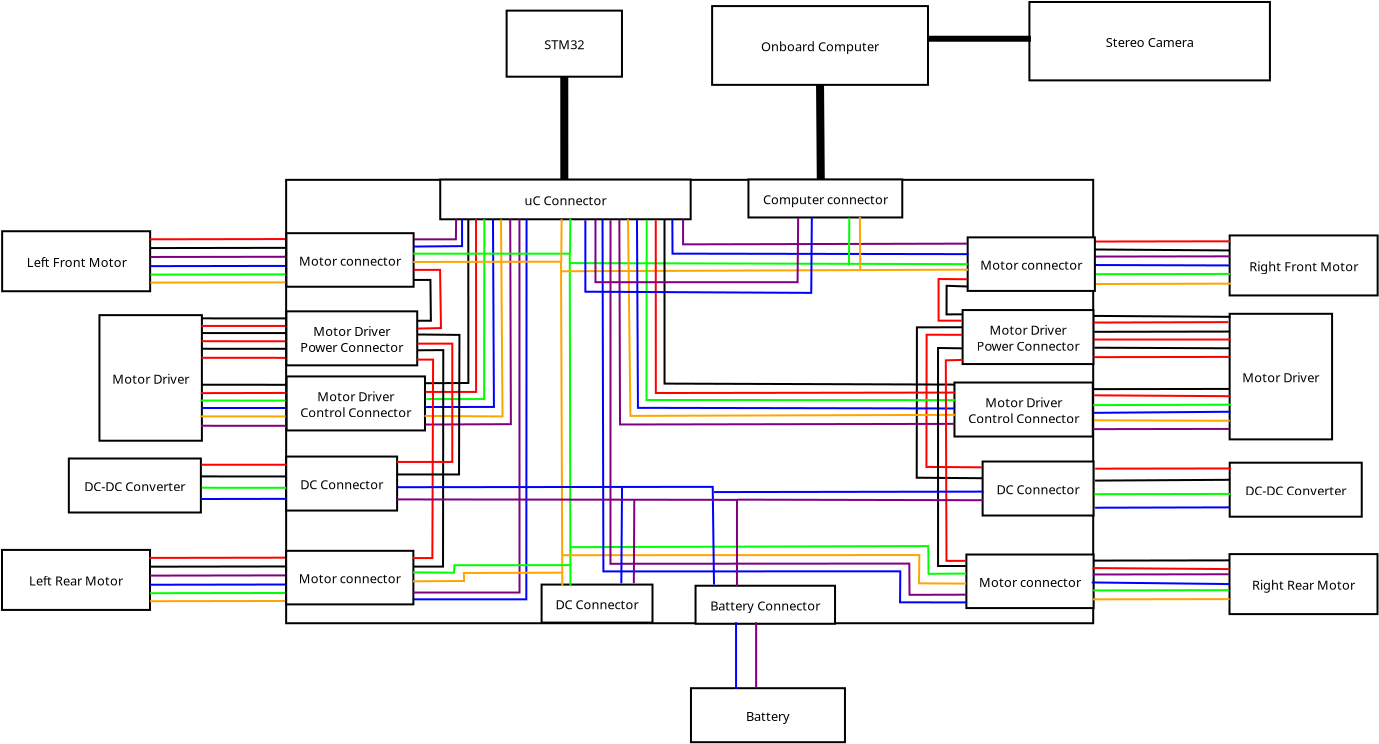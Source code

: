 <?xml version="1.0" encoding="UTF-8"?>
<dia:diagram xmlns:dia="http://www.lysator.liu.se/~alla/dia/">
  <dia:layer name="Фон" visible="true" active="true">
    <dia:object type="Flowchart - Box" version="0" id="O0">
      <dia:attribute name="obj_pos">
        <dia:point val="16.85,6.33"/>
      </dia:attribute>
      <dia:attribute name="obj_bb">
        <dia:rectangle val="16.8,6.28;57.253,28.55"/>
      </dia:attribute>
      <dia:attribute name="elem_corner">
        <dia:point val="16.85,6.33"/>
      </dia:attribute>
      <dia:attribute name="elem_width">
        <dia:real val="40.353"/>
      </dia:attribute>
      <dia:attribute name="elem_height">
        <dia:real val="22.17"/>
      </dia:attribute>
      <dia:attribute name="show_background">
        <dia:boolean val="true"/>
      </dia:attribute>
      <dia:attribute name="padding">
        <dia:real val="0.5"/>
      </dia:attribute>
      <dia:attribute name="text">
        <dia:composite type="text">
          <dia:attribute name="string">
            <dia:string>##</dia:string>
          </dia:attribute>
          <dia:attribute name="font">
            <dia:font family="sans" style="0" name="Helvetica"/>
          </dia:attribute>
          <dia:attribute name="height">
            <dia:real val="0.8"/>
          </dia:attribute>
          <dia:attribute name="pos">
            <dia:point val="37.027,17.61"/>
          </dia:attribute>
          <dia:attribute name="color">
            <dia:color val="#000000"/>
          </dia:attribute>
          <dia:attribute name="alignment">
            <dia:enum val="1"/>
          </dia:attribute>
        </dia:composite>
      </dia:attribute>
    </dia:object>
    <dia:object type="Flowchart - Box" version="0" id="O1">
      <dia:attribute name="obj_pos">
        <dia:point val="2.65,8.9"/>
      </dia:attribute>
      <dia:attribute name="obj_bb">
        <dia:rectangle val="2.6,8.85;10.1,11.95"/>
      </dia:attribute>
      <dia:attribute name="elem_corner">
        <dia:point val="2.65,8.9"/>
      </dia:attribute>
      <dia:attribute name="elem_width">
        <dia:real val="7.4"/>
      </dia:attribute>
      <dia:attribute name="elem_height">
        <dia:real val="3.0"/>
      </dia:attribute>
      <dia:attribute name="show_background">
        <dia:boolean val="true"/>
      </dia:attribute>
      <dia:attribute name="padding">
        <dia:real val="0.5"/>
      </dia:attribute>
      <dia:attribute name="text">
        <dia:composite type="text">
          <dia:attribute name="string">
            <dia:string>#Left Front Motor#</dia:string>
          </dia:attribute>
          <dia:attribute name="font">
            <dia:font family="sans" style="0" name="Helvetica"/>
          </dia:attribute>
          <dia:attribute name="height">
            <dia:real val="0.8"/>
          </dia:attribute>
          <dia:attribute name="pos">
            <dia:point val="6.35,10.595"/>
          </dia:attribute>
          <dia:attribute name="color">
            <dia:color val="#000000"/>
          </dia:attribute>
          <dia:attribute name="alignment">
            <dia:enum val="1"/>
          </dia:attribute>
        </dia:composite>
      </dia:attribute>
    </dia:object>
    <dia:object type="Flowchart - Box" version="0" id="O2">
      <dia:attribute name="obj_pos">
        <dia:point val="2.643,24.834"/>
      </dia:attribute>
      <dia:attribute name="obj_bb">
        <dia:rectangle val="2.593,24.784;10.093,27.884"/>
      </dia:attribute>
      <dia:attribute name="elem_corner">
        <dia:point val="2.643,24.834"/>
      </dia:attribute>
      <dia:attribute name="elem_width">
        <dia:real val="7.4"/>
      </dia:attribute>
      <dia:attribute name="elem_height">
        <dia:real val="3.0"/>
      </dia:attribute>
      <dia:attribute name="show_background">
        <dia:boolean val="true"/>
      </dia:attribute>
      <dia:attribute name="padding">
        <dia:real val="0.5"/>
      </dia:attribute>
      <dia:attribute name="text">
        <dia:composite type="text">
          <dia:attribute name="string">
            <dia:string>#Left Rear Motor#</dia:string>
          </dia:attribute>
          <dia:attribute name="font">
            <dia:font family="sans" style="0" name="Helvetica"/>
          </dia:attribute>
          <dia:attribute name="height">
            <dia:real val="0.8"/>
          </dia:attribute>
          <dia:attribute name="pos">
            <dia:point val="6.343,26.529"/>
          </dia:attribute>
          <dia:attribute name="color">
            <dia:color val="#000000"/>
          </dia:attribute>
          <dia:attribute name="alignment">
            <dia:enum val="1"/>
          </dia:attribute>
        </dia:composite>
      </dia:attribute>
    </dia:object>
    <dia:object type="Standard - Line" version="0" id="O3">
      <dia:attribute name="obj_pos">
        <dia:point val="10.033,9.303"/>
      </dia:attribute>
      <dia:attribute name="obj_bb">
        <dia:rectangle val="9.983,9.241;16.88,9.353"/>
      </dia:attribute>
      <dia:attribute name="conn_endpoints">
        <dia:point val="10.033,9.303"/>
        <dia:point val="16.83,9.291"/>
      </dia:attribute>
      <dia:attribute name="numcp">
        <dia:int val="1"/>
      </dia:attribute>
      <dia:attribute name="line_color">
        <dia:color val="#ff0000"/>
      </dia:attribute>
    </dia:object>
    <dia:object type="Standard - Line" version="0" id="O4">
      <dia:attribute name="obj_pos">
        <dia:point val="10.035,9.742"/>
      </dia:attribute>
      <dia:attribute name="obj_bb">
        <dia:rectangle val="9.985,9.68;16.882,9.792"/>
      </dia:attribute>
      <dia:attribute name="conn_endpoints">
        <dia:point val="10.035,9.742"/>
        <dia:point val="16.832,9.73"/>
      </dia:attribute>
      <dia:attribute name="numcp">
        <dia:int val="1"/>
      </dia:attribute>
    </dia:object>
    <dia:object type="Standard - Line" version="0" id="O5">
      <dia:attribute name="obj_pos">
        <dia:point val="10.067,10.187"/>
      </dia:attribute>
      <dia:attribute name="obj_bb">
        <dia:rectangle val="10.017,10.126;16.915,10.238"/>
      </dia:attribute>
      <dia:attribute name="conn_endpoints">
        <dia:point val="10.067,10.187"/>
        <dia:point val="16.864,10.176"/>
      </dia:attribute>
      <dia:attribute name="numcp">
        <dia:int val="1"/>
      </dia:attribute>
      <dia:attribute name="line_color">
        <dia:color val="#800080"/>
      </dia:attribute>
    </dia:object>
    <dia:object type="Standard - Line" version="0" id="O6">
      <dia:attribute name="obj_pos">
        <dia:point val="10.065,10.645"/>
      </dia:attribute>
      <dia:attribute name="obj_bb">
        <dia:rectangle val="10.015,10.583;16.912,10.695"/>
      </dia:attribute>
      <dia:attribute name="conn_endpoints">
        <dia:point val="10.065,10.645"/>
        <dia:point val="16.862,10.633"/>
      </dia:attribute>
      <dia:attribute name="numcp">
        <dia:int val="1"/>
      </dia:attribute>
      <dia:attribute name="line_color">
        <dia:color val="#0000ff"/>
      </dia:attribute>
    </dia:object>
    <dia:object type="Standard - Line" version="0" id="O7">
      <dia:attribute name="obj_pos">
        <dia:point val="10.062,11.068"/>
      </dia:attribute>
      <dia:attribute name="obj_bb">
        <dia:rectangle val="10.012,11.006;16.91,11.118"/>
      </dia:attribute>
      <dia:attribute name="conn_endpoints">
        <dia:point val="10.062,11.068"/>
        <dia:point val="16.86,11.056"/>
      </dia:attribute>
      <dia:attribute name="numcp">
        <dia:int val="1"/>
      </dia:attribute>
      <dia:attribute name="line_color">
        <dia:color val="#00ff00"/>
      </dia:attribute>
    </dia:object>
    <dia:object type="Standard - Line" version="0" id="O8">
      <dia:attribute name="obj_pos">
        <dia:point val="10.06,11.468"/>
      </dia:attribute>
      <dia:attribute name="obj_bb">
        <dia:rectangle val="10.01,11.406;16.908,11.518"/>
      </dia:attribute>
      <dia:attribute name="conn_endpoints">
        <dia:point val="10.06,11.468"/>
        <dia:point val="16.858,11.456"/>
      </dia:attribute>
      <dia:attribute name="numcp">
        <dia:int val="1"/>
      </dia:attribute>
      <dia:attribute name="line_color">
        <dia:color val="#ffa500"/>
      </dia:attribute>
    </dia:object>
    <dia:object type="Standard - Line" version="0" id="O9">
      <dia:attribute name="obj_pos">
        <dia:point val="10.01,25.233"/>
      </dia:attribute>
      <dia:attribute name="obj_bb">
        <dia:rectangle val="9.96,25.172;16.858,25.284"/>
      </dia:attribute>
      <dia:attribute name="conn_endpoints">
        <dia:point val="10.01,25.233"/>
        <dia:point val="16.808,25.222"/>
      </dia:attribute>
      <dia:attribute name="numcp">
        <dia:int val="1"/>
      </dia:attribute>
      <dia:attribute name="line_color">
        <dia:color val="#ff0000"/>
      </dia:attribute>
    </dia:object>
    <dia:object type="Standard - Line" version="0" id="O10">
      <dia:attribute name="obj_pos">
        <dia:point val="10.012,25.672"/>
      </dia:attribute>
      <dia:attribute name="obj_bb">
        <dia:rectangle val="9.962,25.611;16.86,25.722"/>
      </dia:attribute>
      <dia:attribute name="conn_endpoints">
        <dia:point val="10.012,25.672"/>
        <dia:point val="16.81,25.661"/>
      </dia:attribute>
      <dia:attribute name="numcp">
        <dia:int val="1"/>
      </dia:attribute>
    </dia:object>
    <dia:object type="Standard - Line" version="0" id="O11">
      <dia:attribute name="obj_pos">
        <dia:point val="10.044,26.118"/>
      </dia:attribute>
      <dia:attribute name="obj_bb">
        <dia:rectangle val="9.994,26.056;16.892,26.168"/>
      </dia:attribute>
      <dia:attribute name="conn_endpoints">
        <dia:point val="10.044,26.118"/>
        <dia:point val="16.842,26.107"/>
      </dia:attribute>
      <dia:attribute name="numcp">
        <dia:int val="1"/>
      </dia:attribute>
      <dia:attribute name="line_color">
        <dia:color val="#800080"/>
      </dia:attribute>
    </dia:object>
    <dia:object type="Standard - Line" version="0" id="O12">
      <dia:attribute name="obj_pos">
        <dia:point val="10.042,26.575"/>
      </dia:attribute>
      <dia:attribute name="obj_bb">
        <dia:rectangle val="9.992,26.514;16.89,26.625"/>
      </dia:attribute>
      <dia:attribute name="conn_endpoints">
        <dia:point val="10.042,26.575"/>
        <dia:point val="16.839,26.564"/>
      </dia:attribute>
      <dia:attribute name="numcp">
        <dia:int val="1"/>
      </dia:attribute>
      <dia:attribute name="line_color">
        <dia:color val="#0000ff"/>
      </dia:attribute>
    </dia:object>
    <dia:object type="Standard - Line" version="0" id="O13">
      <dia:attribute name="obj_pos">
        <dia:point val="10.04,26.998"/>
      </dia:attribute>
      <dia:attribute name="obj_bb">
        <dia:rectangle val="9.99,26.937;16.887,27.048"/>
      </dia:attribute>
      <dia:attribute name="conn_endpoints">
        <dia:point val="10.04,26.998"/>
        <dia:point val="16.837,26.987"/>
      </dia:attribute>
      <dia:attribute name="numcp">
        <dia:int val="1"/>
      </dia:attribute>
      <dia:attribute name="line_color">
        <dia:color val="#00ff00"/>
      </dia:attribute>
    </dia:object>
    <dia:object type="Standard - Line" version="0" id="O14">
      <dia:attribute name="obj_pos">
        <dia:point val="10.038,27.398"/>
      </dia:attribute>
      <dia:attribute name="obj_bb">
        <dia:rectangle val="9.987,27.337;16.885,27.448"/>
      </dia:attribute>
      <dia:attribute name="conn_endpoints">
        <dia:point val="10.038,27.398"/>
        <dia:point val="16.835,27.387"/>
      </dia:attribute>
      <dia:attribute name="numcp">
        <dia:int val="1"/>
      </dia:attribute>
      <dia:attribute name="line_color">
        <dia:color val="#ffa500"/>
      </dia:attribute>
    </dia:object>
    <dia:object type="Flowchart - Box" version="0" id="O15">
      <dia:attribute name="obj_pos">
        <dia:point val="16.864,8.997"/>
      </dia:attribute>
      <dia:attribute name="obj_bb">
        <dia:rectangle val="16.814,8.947;23.274,11.725"/>
      </dia:attribute>
      <dia:attribute name="elem_corner">
        <dia:point val="16.864,8.997"/>
      </dia:attribute>
      <dia:attribute name="elem_width">
        <dia:real val="6.36"/>
      </dia:attribute>
      <dia:attribute name="elem_height">
        <dia:real val="2.678"/>
      </dia:attribute>
      <dia:attribute name="show_background">
        <dia:boolean val="true"/>
      </dia:attribute>
      <dia:attribute name="padding">
        <dia:real val="0.5"/>
      </dia:attribute>
      <dia:attribute name="text">
        <dia:composite type="text">
          <dia:attribute name="string">
            <dia:string>#Motor connector#</dia:string>
          </dia:attribute>
          <dia:attribute name="font">
            <dia:font family="sans" style="0" name="Helvetica"/>
          </dia:attribute>
          <dia:attribute name="height">
            <dia:real val="0.8"/>
          </dia:attribute>
          <dia:attribute name="pos">
            <dia:point val="20.044,10.531"/>
          </dia:attribute>
          <dia:attribute name="color">
            <dia:color val="#000000"/>
          </dia:attribute>
          <dia:attribute name="alignment">
            <dia:enum val="1"/>
          </dia:attribute>
        </dia:composite>
      </dia:attribute>
    </dia:object>
    <dia:object type="Flowchart - Box" version="0" id="O16">
      <dia:attribute name="obj_pos">
        <dia:point val="16.852,24.879"/>
      </dia:attribute>
      <dia:attribute name="obj_bb">
        <dia:rectangle val="16.802,24.829;23.262,27.607"/>
      </dia:attribute>
      <dia:attribute name="elem_corner">
        <dia:point val="16.852,24.879"/>
      </dia:attribute>
      <dia:attribute name="elem_width">
        <dia:real val="6.36"/>
      </dia:attribute>
      <dia:attribute name="elem_height">
        <dia:real val="2.678"/>
      </dia:attribute>
      <dia:attribute name="show_background">
        <dia:boolean val="true"/>
      </dia:attribute>
      <dia:attribute name="padding">
        <dia:real val="0.5"/>
      </dia:attribute>
      <dia:attribute name="text">
        <dia:composite type="text">
          <dia:attribute name="string">
            <dia:string>#Motor connector#</dia:string>
          </dia:attribute>
          <dia:attribute name="font">
            <dia:font family="sans" style="0" name="Helvetica"/>
          </dia:attribute>
          <dia:attribute name="height">
            <dia:real val="0.8"/>
          </dia:attribute>
          <dia:attribute name="pos">
            <dia:point val="20.032,26.413"/>
          </dia:attribute>
          <dia:attribute name="color">
            <dia:color val="#000000"/>
          </dia:attribute>
          <dia:attribute name="alignment">
            <dia:enum val="1"/>
          </dia:attribute>
        </dia:composite>
      </dia:attribute>
    </dia:object>
    <dia:object type="Flowchart - Box" version="0" id="O17">
      <dia:attribute name="obj_pos">
        <dia:point val="27.874,-2.131"/>
      </dia:attribute>
      <dia:attribute name="obj_bb">
        <dia:rectangle val="27.824,-2.181;33.691,1.223"/>
      </dia:attribute>
      <dia:attribute name="elem_corner">
        <dia:point val="27.874,-2.131"/>
      </dia:attribute>
      <dia:attribute name="elem_width">
        <dia:real val="5.767"/>
      </dia:attribute>
      <dia:attribute name="elem_height">
        <dia:real val="3.304"/>
      </dia:attribute>
      <dia:attribute name="show_background">
        <dia:boolean val="true"/>
      </dia:attribute>
      <dia:attribute name="padding">
        <dia:real val="0.5"/>
      </dia:attribute>
      <dia:attribute name="text">
        <dia:composite type="text">
          <dia:attribute name="string">
            <dia:string>#STM32#</dia:string>
          </dia:attribute>
          <dia:attribute name="font">
            <dia:font family="sans" style="0" name="Helvetica"/>
          </dia:attribute>
          <dia:attribute name="height">
            <dia:real val="0.8"/>
          </dia:attribute>
          <dia:attribute name="pos">
            <dia:point val="30.757,-0.284"/>
          </dia:attribute>
          <dia:attribute name="color">
            <dia:color val="#000000"/>
          </dia:attribute>
          <dia:attribute name="alignment">
            <dia:enum val="1"/>
          </dia:attribute>
        </dia:composite>
      </dia:attribute>
    </dia:object>
    <dia:object type="Flowchart - Box" version="0" id="O18">
      <dia:attribute name="obj_pos">
        <dia:point val="24.555,6.317"/>
      </dia:attribute>
      <dia:attribute name="obj_bb">
        <dia:rectangle val="24.505,6.267;37.126,8.352"/>
      </dia:attribute>
      <dia:attribute name="elem_corner">
        <dia:point val="24.555,6.317"/>
      </dia:attribute>
      <dia:attribute name="elem_width">
        <dia:real val="12.521"/>
      </dia:attribute>
      <dia:attribute name="elem_height">
        <dia:real val="1.985"/>
      </dia:attribute>
      <dia:attribute name="show_background">
        <dia:boolean val="true"/>
      </dia:attribute>
      <dia:attribute name="padding">
        <dia:real val="0.5"/>
      </dia:attribute>
      <dia:attribute name="text">
        <dia:composite type="text">
          <dia:attribute name="string">
            <dia:string>#uC Connector#</dia:string>
          </dia:attribute>
          <dia:attribute name="font">
            <dia:font family="sans" style="0" name="Helvetica"/>
          </dia:attribute>
          <dia:attribute name="height">
            <dia:real val="0.8"/>
          </dia:attribute>
          <dia:attribute name="pos">
            <dia:point val="30.815,7.504"/>
          </dia:attribute>
          <dia:attribute name="color">
            <dia:color val="#000000"/>
          </dia:attribute>
          <dia:attribute name="alignment">
            <dia:enum val="1"/>
          </dia:attribute>
        </dia:composite>
      </dia:attribute>
    </dia:object>
    <dia:object type="Standard - Line" version="0" id="O19">
      <dia:attribute name="obj_pos">
        <dia:point val="30.757,1.173"/>
      </dia:attribute>
      <dia:attribute name="obj_bb">
        <dia:rectangle val="30.557,0.973;30.959,6.536"/>
      </dia:attribute>
      <dia:attribute name="conn_endpoints">
        <dia:point val="30.757,1.173"/>
        <dia:point val="30.759,6.336"/>
      </dia:attribute>
      <dia:attribute name="numcp">
        <dia:int val="1"/>
      </dia:attribute>
      <dia:attribute name="line_width">
        <dia:real val="0.4"/>
      </dia:attribute>
      <dia:connections>
        <dia:connection handle="0" to="O17" connection="13"/>
      </dia:connections>
    </dia:object>
    <dia:object type="Standard - PolyLine" version="0" id="O20">
      <dia:attribute name="obj_pos">
        <dia:point val="23.239,9.305"/>
      </dia:attribute>
      <dia:attribute name="obj_bb">
        <dia:rectangle val="23.189,8.247;25.399,9.355"/>
      </dia:attribute>
      <dia:attribute name="poly_points">
        <dia:point val="23.239,9.305"/>
        <dia:point val="25.338,9.305"/>
        <dia:point val="25.349,8.298"/>
      </dia:attribute>
      <dia:attribute name="line_color">
        <dia:color val="#800080"/>
      </dia:attribute>
    </dia:object>
    <dia:object type="Standard - PolyLine" version="0" id="O21">
      <dia:attribute name="obj_pos">
        <dia:point val="23.224,9.666"/>
      </dia:attribute>
      <dia:attribute name="obj_bb">
        <dia:rectangle val="23.174,8.248;25.697,9.717"/>
      </dia:attribute>
      <dia:attribute name="poly_points">
        <dia:point val="23.224,9.666"/>
        <dia:point val="25.647,9.644"/>
        <dia:point val="25.646,8.298"/>
      </dia:attribute>
      <dia:attribute name="line_color">
        <dia:color val="#0000ff"/>
      </dia:attribute>
      <dia:connections>
        <dia:connection handle="0" to="O15" connection="6"/>
      </dia:connections>
    </dia:object>
    <dia:object type="Standard - PolyLine" version="0" id="O22">
      <dia:attribute name="obj_pos">
        <dia:point val="23.203,26.964"/>
      </dia:attribute>
      <dia:attribute name="obj_bb">
        <dia:rectangle val="23.153,8.248;28.569,27.014"/>
      </dia:attribute>
      <dia:attribute name="poly_points">
        <dia:point val="23.203,26.964"/>
        <dia:point val="28.519,26.964"/>
        <dia:point val="28.515,8.298"/>
      </dia:attribute>
      <dia:attribute name="line_color">
        <dia:color val="#800080"/>
      </dia:attribute>
    </dia:object>
    <dia:object type="Standard - PolyLine" version="0" id="O23">
      <dia:attribute name="obj_pos">
        <dia:point val="23.235,27.304"/>
      </dia:attribute>
      <dia:attribute name="obj_bb">
        <dia:rectangle val="23.185,8.248;28.921,27.354"/>
      </dia:attribute>
      <dia:attribute name="poly_points">
        <dia:point val="23.235,27.304"/>
        <dia:point val="28.859,27.304"/>
        <dia:point val="28.871,8.298"/>
      </dia:attribute>
      <dia:attribute name="line_color">
        <dia:color val="#0000ff"/>
      </dia:attribute>
    </dia:object>
    <dia:object type="Flowchart - Box" version="0" id="O24">
      <dia:attribute name="obj_pos">
        <dia:point val="7.515,13.095"/>
      </dia:attribute>
      <dia:attribute name="obj_bb">
        <dia:rectangle val="7.465,13.045;12.688,19.424"/>
      </dia:attribute>
      <dia:attribute name="elem_corner">
        <dia:point val="7.515,13.095"/>
      </dia:attribute>
      <dia:attribute name="elem_width">
        <dia:real val="5.122"/>
      </dia:attribute>
      <dia:attribute name="elem_height">
        <dia:real val="6.279"/>
      </dia:attribute>
      <dia:attribute name="show_background">
        <dia:boolean val="true"/>
      </dia:attribute>
      <dia:attribute name="padding">
        <dia:real val="0.5"/>
      </dia:attribute>
      <dia:attribute name="text">
        <dia:composite type="text">
          <dia:attribute name="string">
            <dia:string>#Motor Driver#</dia:string>
          </dia:attribute>
          <dia:attribute name="font">
            <dia:font family="sans" style="0" name="Helvetica"/>
          </dia:attribute>
          <dia:attribute name="height">
            <dia:real val="0.8"/>
          </dia:attribute>
          <dia:attribute name="pos">
            <dia:point val="10.076,16.429"/>
          </dia:attribute>
          <dia:attribute name="color">
            <dia:color val="#000000"/>
          </dia:attribute>
          <dia:attribute name="alignment">
            <dia:enum val="1"/>
          </dia:attribute>
        </dia:composite>
      </dia:attribute>
    </dia:object>
    <dia:object type="Flowchart - Box" version="0" id="O25">
      <dia:attribute name="obj_pos">
        <dia:point val="16.875,16.16"/>
      </dia:attribute>
      <dia:attribute name="obj_bb">
        <dia:rectangle val="16.826,16.11;23.843,18.91"/>
      </dia:attribute>
      <dia:attribute name="elem_corner">
        <dia:point val="16.875,16.16"/>
      </dia:attribute>
      <dia:attribute name="elem_width">
        <dia:real val="6.917"/>
      </dia:attribute>
      <dia:attribute name="elem_height">
        <dia:real val="2.7"/>
      </dia:attribute>
      <dia:attribute name="show_background">
        <dia:boolean val="true"/>
      </dia:attribute>
      <dia:attribute name="padding">
        <dia:real val="0.5"/>
      </dia:attribute>
      <dia:attribute name="text">
        <dia:composite type="text">
          <dia:attribute name="string">
            <dia:string>#Motor Driver
Control Connector#</dia:string>
          </dia:attribute>
          <dia:attribute name="font">
            <dia:font family="sans" style="0" name="Helvetica"/>
          </dia:attribute>
          <dia:attribute name="height">
            <dia:real val="0.8"/>
          </dia:attribute>
          <dia:attribute name="pos">
            <dia:point val="20.334,17.305"/>
          </dia:attribute>
          <dia:attribute name="color">
            <dia:color val="#000000"/>
          </dia:attribute>
          <dia:attribute name="alignment">
            <dia:enum val="1"/>
          </dia:attribute>
        </dia:composite>
      </dia:attribute>
    </dia:object>
    <dia:object type="Standard - PolyLine" version="0" id="O26">
      <dia:attribute name="obj_pos">
        <dia:point val="23.827,16.498"/>
      </dia:attribute>
      <dia:attribute name="obj_bb">
        <dia:rectangle val="23.777,8.248;26.011,16.548"/>
      </dia:attribute>
      <dia:attribute name="poly_points">
        <dia:point val="23.827,16.498"/>
        <dia:point val="25.961,16.488"/>
        <dia:point val="25.958,8.298"/>
      </dia:attribute>
    </dia:object>
    <dia:object type="Standard - PolyLine" version="0" id="O27">
      <dia:attribute name="obj_pos">
        <dia:point val="26.345,8.298"/>
      </dia:attribute>
      <dia:attribute name="obj_bb">
        <dia:rectangle val="23.769,8.248;26.398,16.985"/>
      </dia:attribute>
      <dia:attribute name="poly_points">
        <dia:point val="26.345,8.298"/>
        <dia:point val="26.348,16.934"/>
        <dia:point val="23.819,16.935"/>
      </dia:attribute>
      <dia:attribute name="line_color">
        <dia:color val="#ff0000"/>
      </dia:attribute>
    </dia:object>
    <dia:object type="Standard - PolyLine" version="0" id="O28">
      <dia:attribute name="obj_pos">
        <dia:point val="23.859,17.292"/>
      </dia:attribute>
      <dia:attribute name="obj_bb">
        <dia:rectangle val="23.809,8.248;26.811,17.342"/>
      </dia:attribute>
      <dia:attribute name="poly_points">
        <dia:point val="23.859,17.292"/>
        <dia:point val="26.749,17.292"/>
        <dia:point val="26.761,8.298"/>
      </dia:attribute>
      <dia:attribute name="line_color">
        <dia:color val="#00ff00"/>
      </dia:attribute>
    </dia:object>
    <dia:object type="Standard - PolyLine" version="0" id="O29">
      <dia:attribute name="obj_pos">
        <dia:point val="23.795,17.69"/>
      </dia:attribute>
      <dia:attribute name="obj_bb">
        <dia:rectangle val="23.745,8.248;27.29,17.74"/>
      </dia:attribute>
      <dia:attribute name="poly_points">
        <dia:point val="23.795,17.69"/>
        <dia:point val="27.239,17.684"/>
        <dia:point val="27.192,8.298"/>
      </dia:attribute>
      <dia:attribute name="line_color">
        <dia:color val="#0000ff"/>
      </dia:attribute>
    </dia:object>
    <dia:object type="Standard - PolyLine" version="0" id="O30">
      <dia:attribute name="obj_pos">
        <dia:point val="23.771,18.134"/>
      </dia:attribute>
      <dia:attribute name="obj_bb">
        <dia:rectangle val="23.72,8.262;27.721,18.21"/>
      </dia:attribute>
      <dia:attribute name="poly_points">
        <dia:point val="23.771,18.134"/>
        <dia:point val="27.67,18.16"/>
        <dia:point val="27.593,8.313"/>
      </dia:attribute>
      <dia:attribute name="line_color">
        <dia:color val="#ffa500"/>
      </dia:attribute>
    </dia:object>
    <dia:object type="Standard - PolyLine" version="0" id="O31">
      <dia:attribute name="obj_pos">
        <dia:point val="23.815,18.565"/>
      </dia:attribute>
      <dia:attribute name="obj_bb">
        <dia:rectangle val="23.765,8.248;28.137,18.615"/>
      </dia:attribute>
      <dia:attribute name="poly_points">
        <dia:point val="23.815,18.565"/>
        <dia:point val="28.087,18.546"/>
        <dia:point val="28.054,8.298"/>
      </dia:attribute>
      <dia:attribute name="line_color">
        <dia:color val="#800080"/>
      </dia:attribute>
    </dia:object>
    <dia:object type="Standard - Line" version="0" id="O32">
      <dia:attribute name="obj_pos">
        <dia:point val="12.643,13.256"/>
      </dia:attribute>
      <dia:attribute name="obj_bb">
        <dia:rectangle val="12.593,13.206;16.942,13.309"/>
      </dia:attribute>
      <dia:attribute name="conn_endpoints">
        <dia:point val="12.643,13.256"/>
        <dia:point val="16.892,13.259"/>
      </dia:attribute>
      <dia:attribute name="numcp">
        <dia:int val="1"/>
      </dia:attribute>
    </dia:object>
    <dia:object type="Standard - Line" version="0" id="O33">
      <dia:attribute name="obj_pos">
        <dia:point val="12.609,13.634"/>
      </dia:attribute>
      <dia:attribute name="obj_bb">
        <dia:rectangle val="12.559,13.584;16.908,13.686"/>
      </dia:attribute>
      <dia:attribute name="conn_endpoints">
        <dia:point val="12.609,13.634"/>
        <dia:point val="16.858,13.636"/>
      </dia:attribute>
      <dia:attribute name="numcp">
        <dia:int val="1"/>
      </dia:attribute>
      <dia:attribute name="line_color">
        <dia:color val="#ff0000"/>
      </dia:attribute>
    </dia:object>
    <dia:object type="Standard - Line" version="0" id="O34">
      <dia:attribute name="obj_pos">
        <dia:point val="12.628,13.99"/>
      </dia:attribute>
      <dia:attribute name="obj_bb">
        <dia:rectangle val="12.578,13.94;16.927,14.043"/>
      </dia:attribute>
      <dia:attribute name="conn_endpoints">
        <dia:point val="12.628,13.99"/>
        <dia:point val="16.877,13.992"/>
      </dia:attribute>
      <dia:attribute name="numcp">
        <dia:int val="1"/>
      </dia:attribute>
    </dia:object>
    <dia:object type="Standard - Line" version="0" id="O35">
      <dia:attribute name="obj_pos">
        <dia:point val="12.616,14.399"/>
      </dia:attribute>
      <dia:attribute name="obj_bb">
        <dia:rectangle val="12.566,14.349;16.915,14.451"/>
      </dia:attribute>
      <dia:attribute name="conn_endpoints">
        <dia:point val="12.616,14.399"/>
        <dia:point val="16.864,14.401"/>
      </dia:attribute>
      <dia:attribute name="numcp">
        <dia:int val="1"/>
      </dia:attribute>
      <dia:attribute name="line_color">
        <dia:color val="#ff0000"/>
      </dia:attribute>
    </dia:object>
    <dia:object type="Standard - Line" version="0" id="O36">
      <dia:attribute name="obj_pos">
        <dia:point val="12.592,14.776"/>
      </dia:attribute>
      <dia:attribute name="obj_bb">
        <dia:rectangle val="12.543,14.726;16.891,14.829"/>
      </dia:attribute>
      <dia:attribute name="conn_endpoints">
        <dia:point val="12.592,14.776"/>
        <dia:point val="16.841,14.779"/>
      </dia:attribute>
      <dia:attribute name="numcp">
        <dia:int val="1"/>
      </dia:attribute>
    </dia:object>
    <dia:object type="Standard - Line" version="0" id="O37">
      <dia:attribute name="obj_pos">
        <dia:point val="12.611,15.227"/>
      </dia:attribute>
      <dia:attribute name="obj_bb">
        <dia:rectangle val="12.561,15.177;16.91,15.28"/>
      </dia:attribute>
      <dia:attribute name="conn_endpoints">
        <dia:point val="12.611,15.227"/>
        <dia:point val="16.86,15.23"/>
      </dia:attribute>
      <dia:attribute name="numcp">
        <dia:int val="1"/>
      </dia:attribute>
      <dia:attribute name="line_color">
        <dia:color val="#ff0000"/>
      </dia:attribute>
    </dia:object>
    <dia:object type="Flowchart - Box" version="0" id="O38">
      <dia:attribute name="obj_pos">
        <dia:point val="16.864,12.905"/>
      </dia:attribute>
      <dia:attribute name="obj_bb">
        <dia:rectangle val="16.814,12.855;23.454,15.655"/>
      </dia:attribute>
      <dia:attribute name="elem_corner">
        <dia:point val="16.864,12.905"/>
      </dia:attribute>
      <dia:attribute name="elem_width">
        <dia:real val="6.54"/>
      </dia:attribute>
      <dia:attribute name="elem_height">
        <dia:real val="2.7"/>
      </dia:attribute>
      <dia:attribute name="show_background">
        <dia:boolean val="true"/>
      </dia:attribute>
      <dia:attribute name="padding">
        <dia:real val="0.5"/>
      </dia:attribute>
      <dia:attribute name="text">
        <dia:composite type="text">
          <dia:attribute name="string">
            <dia:string>#Motor Driver
Power Connector#</dia:string>
          </dia:attribute>
          <dia:attribute name="font">
            <dia:font family="sans" style="0" name="Helvetica"/>
          </dia:attribute>
          <dia:attribute name="height">
            <dia:real val="0.8"/>
          </dia:attribute>
          <dia:attribute name="pos">
            <dia:point val="20.134,14.05"/>
          </dia:attribute>
          <dia:attribute name="color">
            <dia:color val="#000000"/>
          </dia:attribute>
          <dia:attribute name="alignment">
            <dia:enum val="1"/>
          </dia:attribute>
        </dia:composite>
      </dia:attribute>
    </dia:object>
    <dia:object type="Standard - Line" version="0" id="O39">
      <dia:attribute name="obj_pos">
        <dia:point val="12.607,16.574"/>
      </dia:attribute>
      <dia:attribute name="obj_bb">
        <dia:rectangle val="12.557,16.524;16.906,16.627"/>
      </dia:attribute>
      <dia:attribute name="conn_endpoints">
        <dia:point val="12.607,16.574"/>
        <dia:point val="16.856,16.577"/>
      </dia:attribute>
      <dia:attribute name="numcp">
        <dia:int val="1"/>
      </dia:attribute>
    </dia:object>
    <dia:object type="Standard - Line" version="0" id="O40">
      <dia:attribute name="obj_pos">
        <dia:point val="12.588,16.994"/>
      </dia:attribute>
      <dia:attribute name="obj_bb">
        <dia:rectangle val="12.538,16.935;16.873,17.044"/>
      </dia:attribute>
      <dia:attribute name="conn_endpoints">
        <dia:point val="12.588,16.994"/>
        <dia:point val="16.823,16.985"/>
      </dia:attribute>
      <dia:attribute name="numcp">
        <dia:int val="1"/>
      </dia:attribute>
      <dia:attribute name="line_color">
        <dia:color val="#ff0000"/>
      </dia:attribute>
    </dia:object>
    <dia:object type="Standard - Line" version="0" id="O41">
      <dia:attribute name="obj_pos">
        <dia:point val="12.568,17.365"/>
      </dia:attribute>
      <dia:attribute name="obj_bb">
        <dia:rectangle val="12.518,17.315;16.867,17.418"/>
      </dia:attribute>
      <dia:attribute name="conn_endpoints">
        <dia:point val="12.568,17.365"/>
        <dia:point val="16.817,17.368"/>
      </dia:attribute>
      <dia:attribute name="numcp">
        <dia:int val="1"/>
      </dia:attribute>
      <dia:attribute name="line_color">
        <dia:color val="#00ff00"/>
      </dia:attribute>
    </dia:object>
    <dia:object type="Standard - Line" version="0" id="O42">
      <dia:attribute name="obj_pos">
        <dia:point val="12.598,17.737"/>
      </dia:attribute>
      <dia:attribute name="obj_bb">
        <dia:rectangle val="12.547,17.686;16.896,17.789"/>
      </dia:attribute>
      <dia:attribute name="conn_endpoints">
        <dia:point val="12.598,17.737"/>
        <dia:point val="16.846,17.739"/>
      </dia:attribute>
      <dia:attribute name="numcp">
        <dia:int val="1"/>
      </dia:attribute>
      <dia:attribute name="line_color">
        <dia:color val="#0000ff"/>
      </dia:attribute>
    </dia:object>
    <dia:object type="Standard - Line" version="0" id="O43">
      <dia:attribute name="obj_pos">
        <dia:point val="12.572,18.157"/>
      </dia:attribute>
      <dia:attribute name="obj_bb">
        <dia:rectangle val="12.522,18.107;16.871,18.21"/>
      </dia:attribute>
      <dia:attribute name="conn_endpoints">
        <dia:point val="12.572,18.157"/>
        <dia:point val="16.821,18.16"/>
      </dia:attribute>
      <dia:attribute name="numcp">
        <dia:int val="1"/>
      </dia:attribute>
      <dia:attribute name="line_color">
        <dia:color val="#ffa500"/>
      </dia:attribute>
    </dia:object>
    <dia:object type="Standard - Line" version="0" id="O44">
      <dia:attribute name="obj_pos">
        <dia:point val="12.591,18.626"/>
      </dia:attribute>
      <dia:attribute name="obj_bb">
        <dia:rectangle val="12.541,18.576;16.89,18.678"/>
      </dia:attribute>
      <dia:attribute name="conn_endpoints">
        <dia:point val="12.591,18.626"/>
        <dia:point val="16.84,18.628"/>
      </dia:attribute>
      <dia:attribute name="numcp">
        <dia:int val="1"/>
      </dia:attribute>
      <dia:attribute name="line_color">
        <dia:color val="#800080"/>
      </dia:attribute>
    </dia:object>
    <dia:object type="Standard - PolyLine" version="0" id="O45">
      <dia:attribute name="obj_pos">
        <dia:point val="23.4,13.376"/>
      </dia:attribute>
      <dia:attribute name="obj_bb">
        <dia:rectangle val="23.189,11.286;24.138,13.426"/>
      </dia:attribute>
      <dia:attribute name="poly_points">
        <dia:point val="23.4,13.376"/>
        <dia:point val="24.087,13.376"/>
        <dia:point val="24.064,11.336"/>
        <dia:point val="23.239,11.336"/>
      </dia:attribute>
    </dia:object>
    <dia:object type="Standard - PolyLine" version="0" id="O46">
      <dia:attribute name="obj_pos">
        <dia:point val="23.423,13.766"/>
      </dia:attribute>
      <dia:attribute name="obj_bb">
        <dia:rectangle val="23.189,10.782;24.642,13.817"/>
      </dia:attribute>
      <dia:attribute name="poly_points">
        <dia:point val="23.423,13.766"/>
        <dia:point val="24.592,13.743"/>
        <dia:point val="24.546,10.832"/>
        <dia:point val="23.239,10.832"/>
      </dia:attribute>
      <dia:attribute name="line_color">
        <dia:color val="#ff0000"/>
      </dia:attribute>
    </dia:object>
    <dia:object type="Standard - PolyLine" version="0" id="O47">
      <dia:attribute name="obj_pos">
        <dia:point val="23.386,15.317"/>
      </dia:attribute>
      <dia:attribute name="obj_bb">
        <dia:rectangle val="23.136,15.267;24.248,25.291"/>
      </dia:attribute>
      <dia:attribute name="poly_points">
        <dia:point val="23.386,15.317"/>
        <dia:point val="24.198,15.317"/>
        <dia:point val="24.161,25.241"/>
        <dia:point val="23.186,25.241"/>
      </dia:attribute>
      <dia:attribute name="line_color">
        <dia:color val="#ff0000"/>
      </dia:attribute>
    </dia:object>
    <dia:object type="Standard - PolyLine" version="0" id="O48">
      <dia:attribute name="obj_pos">
        <dia:point val="23.401,14.852"/>
      </dia:attribute>
      <dia:attribute name="obj_bb">
        <dia:rectangle val="23.169,14.792;24.758,25.717"/>
      </dia:attribute>
      <dia:attribute name="poly_points">
        <dia:point val="23.401,14.852"/>
        <dia:point val="24.707,14.843"/>
        <dia:point val="24.694,25.667"/>
        <dia:point val="23.219,25.667"/>
      </dia:attribute>
    </dia:object>
    <dia:object type="Flowchart - Box" version="0" id="O49">
      <dia:attribute name="obj_pos">
        <dia:point val="5.985,20.263"/>
      </dia:attribute>
      <dia:attribute name="obj_bb">
        <dia:rectangle val="5.935,20.213;12.637,23.013"/>
      </dia:attribute>
      <dia:attribute name="elem_corner">
        <dia:point val="5.985,20.263"/>
      </dia:attribute>
      <dia:attribute name="elem_width">
        <dia:real val="6.602"/>
      </dia:attribute>
      <dia:attribute name="elem_height">
        <dia:real val="2.7"/>
      </dia:attribute>
      <dia:attribute name="show_background">
        <dia:boolean val="true"/>
      </dia:attribute>
      <dia:attribute name="padding">
        <dia:real val="0.5"/>
      </dia:attribute>
      <dia:attribute name="text">
        <dia:composite type="text">
          <dia:attribute name="string">
            <dia:string>#DC-DC Converter#</dia:string>
          </dia:attribute>
          <dia:attribute name="font">
            <dia:font family="sans" style="0" name="Helvetica"/>
          </dia:attribute>
          <dia:attribute name="height">
            <dia:real val="0.8"/>
          </dia:attribute>
          <dia:attribute name="pos">
            <dia:point val="9.286,21.808"/>
          </dia:attribute>
          <dia:attribute name="color">
            <dia:color val="#000000"/>
          </dia:attribute>
          <dia:attribute name="alignment">
            <dia:enum val="1"/>
          </dia:attribute>
        </dia:composite>
      </dia:attribute>
    </dia:object>
    <dia:object type="Flowchart - Box" version="0" id="O50">
      <dia:attribute name="obj_pos">
        <dia:point val="16.854,20.166"/>
      </dia:attribute>
      <dia:attribute name="obj_bb">
        <dia:rectangle val="16.804,20.116;22.449,22.916"/>
      </dia:attribute>
      <dia:attribute name="elem_corner">
        <dia:point val="16.854,20.166"/>
      </dia:attribute>
      <dia:attribute name="elem_width">
        <dia:real val="5.545"/>
      </dia:attribute>
      <dia:attribute name="elem_height">
        <dia:real val="2.7"/>
      </dia:attribute>
      <dia:attribute name="show_background">
        <dia:boolean val="true"/>
      </dia:attribute>
      <dia:attribute name="padding">
        <dia:real val="0.5"/>
      </dia:attribute>
      <dia:attribute name="text">
        <dia:composite type="text">
          <dia:attribute name="string">
            <dia:string>#DC Connector#</dia:string>
          </dia:attribute>
          <dia:attribute name="font">
            <dia:font family="sans" style="0" name="Helvetica"/>
          </dia:attribute>
          <dia:attribute name="height">
            <dia:real val="0.8"/>
          </dia:attribute>
          <dia:attribute name="pos">
            <dia:point val="19.627,21.711"/>
          </dia:attribute>
          <dia:attribute name="color">
            <dia:color val="#000000"/>
          </dia:attribute>
          <dia:attribute name="alignment">
            <dia:enum val="1"/>
          </dia:attribute>
        </dia:composite>
      </dia:attribute>
    </dia:object>
    <dia:object type="Standard - Line" version="0" id="O51">
      <dia:attribute name="obj_pos">
        <dia:point val="12.616,20.573"/>
      </dia:attribute>
      <dia:attribute name="obj_bb">
        <dia:rectangle val="12.566,20.523;16.915,20.626"/>
      </dia:attribute>
      <dia:attribute name="conn_endpoints">
        <dia:point val="12.616,20.573"/>
        <dia:point val="16.865,20.576"/>
      </dia:attribute>
      <dia:attribute name="numcp">
        <dia:int val="1"/>
      </dia:attribute>
      <dia:attribute name="line_color">
        <dia:color val="#ff0000"/>
      </dia:attribute>
    </dia:object>
    <dia:object type="Standard - Line" version="0" id="O52">
      <dia:attribute name="obj_pos">
        <dia:point val="12.591,21.159"/>
      </dia:attribute>
      <dia:attribute name="obj_bb">
        <dia:rectangle val="12.541,21.109;16.89,21.212"/>
      </dia:attribute>
      <dia:attribute name="conn_endpoints">
        <dia:point val="12.591,21.159"/>
        <dia:point val="16.84,21.162"/>
      </dia:attribute>
      <dia:attribute name="numcp">
        <dia:int val="1"/>
      </dia:attribute>
    </dia:object>
    <dia:object type="Standard - Line" version="0" id="O53">
      <dia:attribute name="obj_pos">
        <dia:point val="12.628,21.726"/>
      </dia:attribute>
      <dia:attribute name="obj_bb">
        <dia:rectangle val="12.578,21.676;16.904,21.778"/>
      </dia:attribute>
      <dia:attribute name="conn_endpoints">
        <dia:point val="12.628,21.726"/>
        <dia:point val="16.854,21.728"/>
      </dia:attribute>
      <dia:attribute name="numcp">
        <dia:int val="1"/>
      </dia:attribute>
      <dia:attribute name="line_color">
        <dia:color val="#00ff00"/>
      </dia:attribute>
    </dia:object>
    <dia:object type="Standard - Line" version="0" id="O54">
      <dia:attribute name="obj_pos">
        <dia:point val="12.587,22.288"/>
      </dia:attribute>
      <dia:attribute name="obj_bb">
        <dia:rectangle val="12.537,22.231;16.903,22.338"/>
      </dia:attribute>
      <dia:attribute name="conn_endpoints">
        <dia:point val="12.587,22.288"/>
        <dia:point val="16.853,22.281"/>
      </dia:attribute>
      <dia:attribute name="numcp">
        <dia:int val="1"/>
      </dia:attribute>
      <dia:attribute name="line_color">
        <dia:color val="#0000ff"/>
      </dia:attribute>
      <dia:connections>
        <dia:connection handle="0" to="O49" connection="10"/>
      </dia:connections>
    </dia:object>
    <dia:object type="Standard - PolyLine" version="0" id="O55">
      <dia:attribute name="obj_pos">
        <dia:point val="23.413,14.52"/>
      </dia:attribute>
      <dia:attribute name="obj_bb">
        <dia:rectangle val="22.327,14.47;25.207,20.485"/>
      </dia:attribute>
      <dia:attribute name="poly_points">
        <dia:point val="23.413,14.52"/>
        <dia:point val="25.157,14.52"/>
        <dia:point val="25.157,20.435"/>
        <dia:point val="22.377,20.435"/>
      </dia:attribute>
      <dia:attribute name="line_color">
        <dia:color val="#ff0000"/>
      </dia:attribute>
    </dia:object>
    <dia:object type="Standard - PolyLine" version="0" id="O56">
      <dia:attribute name="obj_pos">
        <dia:point val="23.401,14.062"/>
      </dia:attribute>
      <dia:attribute name="obj_bb">
        <dia:rectangle val="22.333,14.011;25.565,21.112"/>
      </dia:attribute>
      <dia:attribute name="poly_points">
        <dia:point val="23.401,14.062"/>
        <dia:point val="25.515,14.083"/>
        <dia:point val="25.494,21.062"/>
        <dia:point val="22.383,21.062"/>
      </dia:attribute>
    </dia:object>
    <dia:object type="Flowchart - Box" version="0" id="O57">
      <dia:attribute name="obj_pos">
        <dia:point val="29.623,26.567"/>
      </dia:attribute>
      <dia:attribute name="obj_bb">
        <dia:rectangle val="29.573,26.517;35.218,28.517"/>
      </dia:attribute>
      <dia:attribute name="elem_corner">
        <dia:point val="29.623,26.567"/>
      </dia:attribute>
      <dia:attribute name="elem_width">
        <dia:real val="5.545"/>
      </dia:attribute>
      <dia:attribute name="elem_height">
        <dia:real val="1.9"/>
      </dia:attribute>
      <dia:attribute name="show_background">
        <dia:boolean val="true"/>
      </dia:attribute>
      <dia:attribute name="padding">
        <dia:real val="0.5"/>
      </dia:attribute>
      <dia:attribute name="text">
        <dia:composite type="text">
          <dia:attribute name="string">
            <dia:string>#DC Connector#</dia:string>
          </dia:attribute>
          <dia:attribute name="font">
            <dia:font family="sans" style="0" name="Helvetica"/>
          </dia:attribute>
          <dia:attribute name="height">
            <dia:real val="0.8"/>
          </dia:attribute>
          <dia:attribute name="pos">
            <dia:point val="32.395,27.712"/>
          </dia:attribute>
          <dia:attribute name="color">
            <dia:color val="#000000"/>
          </dia:attribute>
          <dia:attribute name="alignment">
            <dia:enum val="1"/>
          </dia:attribute>
        </dia:composite>
      </dia:attribute>
    </dia:object>
    <dia:object type="Standard - PolyLine" version="0" id="O58">
      <dia:attribute name="obj_pos">
        <dia:point val="23.203,10.022"/>
      </dia:attribute>
      <dia:attribute name="obj_bb">
        <dia:rectangle val="23.153,9.972;31.114,26.689"/>
      </dia:attribute>
      <dia:attribute name="poly_points">
        <dia:point val="23.203,10.022"/>
        <dia:point val="31.031,10.022"/>
        <dia:point val="31.064,26.639"/>
      </dia:attribute>
      <dia:attribute name="line_color">
        <dia:color val="#00ff00"/>
      </dia:attribute>
    </dia:object>
    <dia:object type="Standard - PolyLine" version="0" id="O59">
      <dia:attribute name="obj_pos">
        <dia:point val="23.203,10.435"/>
      </dia:attribute>
      <dia:attribute name="obj_bb">
        <dia:rectangle val="23.153,10.373;30.709,26.69"/>
      </dia:attribute>
      <dia:attribute name="poly_points">
        <dia:point val="23.203,10.435"/>
        <dia:point val="30.594,10.423"/>
        <dia:point val="30.659,26.639"/>
      </dia:attribute>
      <dia:attribute name="line_color">
        <dia:color val="#ffa500"/>
      </dia:attribute>
    </dia:object>
    <dia:object type="Standard - PolyLine" version="0" id="O60">
      <dia:attribute name="obj_pos">
        <dia:point val="23.194,25.957"/>
      </dia:attribute>
      <dia:attribute name="obj_bb">
        <dia:rectangle val="23.143,25.544;31.146,26.022"/>
      </dia:attribute>
      <dia:attribute name="poly_points">
        <dia:point val="23.194,25.957"/>
        <dia:point val="25.245,25.972"/>
        <dia:point val="25.259,25.6"/>
        <dia:point val="31.096,25.594"/>
      </dia:attribute>
      <dia:attribute name="line_color">
        <dia:color val="#00ff00"/>
      </dia:attribute>
    </dia:object>
    <dia:object type="Standard - PolyLine" version="0" id="O61">
      <dia:attribute name="obj_pos">
        <dia:point val="23.194,26.403"/>
      </dia:attribute>
      <dia:attribute name="obj_bb">
        <dia:rectangle val="23.143,25.922;30.705,26.453"/>
      </dia:attribute>
      <dia:attribute name="poly_points">
        <dia:point val="23.194,26.403"/>
        <dia:point val="25.75,26.388"/>
        <dia:point val="25.735,25.986"/>
        <dia:point val="30.655,25.972"/>
      </dia:attribute>
      <dia:attribute name="line_color">
        <dia:color val="#ffa500"/>
      </dia:attribute>
    </dia:object>
    <dia:object type="Flowchart - Box" version="0" id="O62">
      <dia:attribute name="obj_pos">
        <dia:point val="64.025,9.11"/>
      </dia:attribute>
      <dia:attribute name="obj_bb">
        <dia:rectangle val="63.975,9.06;71.475,12.16"/>
      </dia:attribute>
      <dia:attribute name="elem_corner">
        <dia:point val="64.025,9.11"/>
      </dia:attribute>
      <dia:attribute name="elem_width">
        <dia:real val="7.4"/>
      </dia:attribute>
      <dia:attribute name="elem_height">
        <dia:real val="3.0"/>
      </dia:attribute>
      <dia:attribute name="show_background">
        <dia:boolean val="true"/>
      </dia:attribute>
      <dia:attribute name="padding">
        <dia:real val="0.5"/>
      </dia:attribute>
      <dia:attribute name="text">
        <dia:composite type="text">
          <dia:attribute name="string">
            <dia:string>#Right Front Motor#</dia:string>
          </dia:attribute>
          <dia:attribute name="font">
            <dia:font family="sans" style="0" name="Helvetica"/>
          </dia:attribute>
          <dia:attribute name="height">
            <dia:real val="0.8"/>
          </dia:attribute>
          <dia:attribute name="pos">
            <dia:point val="67.725,10.805"/>
          </dia:attribute>
          <dia:attribute name="color">
            <dia:color val="#000000"/>
          </dia:attribute>
          <dia:attribute name="alignment">
            <dia:enum val="1"/>
          </dia:attribute>
        </dia:composite>
      </dia:attribute>
    </dia:object>
    <dia:object type="Flowchart - Box" version="0" id="O63">
      <dia:attribute name="obj_pos">
        <dia:point val="64.018,25.043"/>
      </dia:attribute>
      <dia:attribute name="obj_bb">
        <dia:rectangle val="63.968,24.993;71.468,28.093"/>
      </dia:attribute>
      <dia:attribute name="elem_corner">
        <dia:point val="64.018,25.043"/>
      </dia:attribute>
      <dia:attribute name="elem_width">
        <dia:real val="7.4"/>
      </dia:attribute>
      <dia:attribute name="elem_height">
        <dia:real val="3.0"/>
      </dia:attribute>
      <dia:attribute name="show_background">
        <dia:boolean val="true"/>
      </dia:attribute>
      <dia:attribute name="padding">
        <dia:real val="0.5"/>
      </dia:attribute>
      <dia:attribute name="text">
        <dia:composite type="text">
          <dia:attribute name="string">
            <dia:string>#Right Rear Motor#</dia:string>
          </dia:attribute>
          <dia:attribute name="font">
            <dia:font family="sans" style="0" name="Helvetica"/>
          </dia:attribute>
          <dia:attribute name="height">
            <dia:real val="0.8"/>
          </dia:attribute>
          <dia:attribute name="pos">
            <dia:point val="67.718,26.738"/>
          </dia:attribute>
          <dia:attribute name="color">
            <dia:color val="#000000"/>
          </dia:attribute>
          <dia:attribute name="alignment">
            <dia:enum val="1"/>
          </dia:attribute>
        </dia:composite>
      </dia:attribute>
    </dia:object>
    <dia:object type="Flowchart - Box" version="0" id="O64">
      <dia:attribute name="obj_pos">
        <dia:point val="64.025,13.028"/>
      </dia:attribute>
      <dia:attribute name="obj_bb">
        <dia:rectangle val="63.975,12.978;69.197,19.358"/>
      </dia:attribute>
      <dia:attribute name="elem_corner">
        <dia:point val="64.025,13.028"/>
      </dia:attribute>
      <dia:attribute name="elem_width">
        <dia:real val="5.122"/>
      </dia:attribute>
      <dia:attribute name="elem_height">
        <dia:real val="6.279"/>
      </dia:attribute>
      <dia:attribute name="show_background">
        <dia:boolean val="true"/>
      </dia:attribute>
      <dia:attribute name="padding">
        <dia:real val="0.5"/>
      </dia:attribute>
      <dia:attribute name="text">
        <dia:composite type="text">
          <dia:attribute name="string">
            <dia:string>#Motor Driver#</dia:string>
          </dia:attribute>
          <dia:attribute name="font">
            <dia:font family="sans" style="0" name="Helvetica"/>
          </dia:attribute>
          <dia:attribute name="height">
            <dia:real val="0.8"/>
          </dia:attribute>
          <dia:attribute name="pos">
            <dia:point val="66.586,16.363"/>
          </dia:attribute>
          <dia:attribute name="color">
            <dia:color val="#000000"/>
          </dia:attribute>
          <dia:attribute name="alignment">
            <dia:enum val="1"/>
          </dia:attribute>
        </dia:composite>
      </dia:attribute>
    </dia:object>
    <dia:object type="Flowchart - Box" version="0" id="O65">
      <dia:attribute name="obj_pos">
        <dia:point val="64.028,20.473"/>
      </dia:attribute>
      <dia:attribute name="obj_bb">
        <dia:rectangle val="63.978,20.423;70.68,23.223"/>
      </dia:attribute>
      <dia:attribute name="elem_corner">
        <dia:point val="64.028,20.473"/>
      </dia:attribute>
      <dia:attribute name="elem_width">
        <dia:real val="6.602"/>
      </dia:attribute>
      <dia:attribute name="elem_height">
        <dia:real val="2.7"/>
      </dia:attribute>
      <dia:attribute name="show_background">
        <dia:boolean val="true"/>
      </dia:attribute>
      <dia:attribute name="padding">
        <dia:real val="0.5"/>
      </dia:attribute>
      <dia:attribute name="text">
        <dia:composite type="text">
          <dia:attribute name="string">
            <dia:string>#DC-DC Converter#</dia:string>
          </dia:attribute>
          <dia:attribute name="font">
            <dia:font family="sans" style="0" name="Helvetica"/>
          </dia:attribute>
          <dia:attribute name="height">
            <dia:real val="0.8"/>
          </dia:attribute>
          <dia:attribute name="pos">
            <dia:point val="67.329,22.018"/>
          </dia:attribute>
          <dia:attribute name="color">
            <dia:color val="#000000"/>
          </dia:attribute>
          <dia:attribute name="alignment">
            <dia:enum val="1"/>
          </dia:attribute>
        </dia:composite>
      </dia:attribute>
    </dia:object>
    <dia:object type="Standard - Line" version="0" id="O66">
      <dia:attribute name="obj_pos">
        <dia:point val="57.252,9.415"/>
      </dia:attribute>
      <dia:attribute name="obj_bb">
        <dia:rectangle val="57.202,9.353;64.1,9.465"/>
      </dia:attribute>
      <dia:attribute name="conn_endpoints">
        <dia:point val="57.252,9.415"/>
        <dia:point val="64.05,9.403"/>
      </dia:attribute>
      <dia:attribute name="numcp">
        <dia:int val="1"/>
      </dia:attribute>
      <dia:attribute name="line_color">
        <dia:color val="#ff0000"/>
      </dia:attribute>
    </dia:object>
    <dia:object type="Standard - Line" version="0" id="O67">
      <dia:attribute name="obj_pos">
        <dia:point val="57.227,9.812"/>
      </dia:attribute>
      <dia:attribute name="obj_bb">
        <dia:rectangle val="57.176,9.761;64.075,9.91"/>
      </dia:attribute>
      <dia:attribute name="conn_endpoints">
        <dia:point val="57.227,9.812"/>
        <dia:point val="64.025,9.86"/>
      </dia:attribute>
      <dia:attribute name="numcp">
        <dia:int val="1"/>
      </dia:attribute>
      <dia:connections>
        <dia:connection handle="1" to="O62" connection="5"/>
      </dia:connections>
    </dia:object>
    <dia:object type="Standard - Line" version="0" id="O68">
      <dia:attribute name="obj_pos">
        <dia:point val="57.239,10.167"/>
      </dia:attribute>
      <dia:attribute name="obj_bb">
        <dia:rectangle val="57.189,10.105;64.087,10.217"/>
      </dia:attribute>
      <dia:attribute name="conn_endpoints">
        <dia:point val="57.239,10.167"/>
        <dia:point val="64.037,10.155"/>
      </dia:attribute>
      <dia:attribute name="numcp">
        <dia:int val="1"/>
      </dia:attribute>
      <dia:attribute name="line_color">
        <dia:color val="#800080"/>
      </dia:attribute>
    </dia:object>
    <dia:object type="Standard - Line" version="0" id="O69">
      <dia:attribute name="obj_pos">
        <dia:point val="57.236,10.589"/>
      </dia:attribute>
      <dia:attribute name="obj_bb">
        <dia:rectangle val="57.186,10.539;64.075,10.66"/>
      </dia:attribute>
      <dia:attribute name="conn_endpoints">
        <dia:point val="57.236,10.589"/>
        <dia:point val="64.025,10.61"/>
      </dia:attribute>
      <dia:attribute name="numcp">
        <dia:int val="1"/>
      </dia:attribute>
      <dia:attribute name="line_color">
        <dia:color val="#0000ff"/>
      </dia:attribute>
      <dia:connections>
        <dia:connection handle="1" to="O62" connection="7"/>
      </dia:connections>
    </dia:object>
    <dia:object type="Standard - Line" version="0" id="O70">
      <dia:attribute name="obj_pos">
        <dia:point val="57.241,11.047"/>
      </dia:attribute>
      <dia:attribute name="obj_bb">
        <dia:rectangle val="57.191,10.985;64.088,11.097"/>
      </dia:attribute>
      <dia:attribute name="conn_endpoints">
        <dia:point val="57.241,11.047"/>
        <dia:point val="64.038,11.035"/>
      </dia:attribute>
      <dia:attribute name="numcp">
        <dia:int val="1"/>
      </dia:attribute>
      <dia:attribute name="line_color">
        <dia:color val="#00ff00"/>
      </dia:attribute>
    </dia:object>
    <dia:object type="Standard - Line" version="0" id="O71">
      <dia:attribute name="obj_pos">
        <dia:point val="57.238,11.54"/>
      </dia:attribute>
      <dia:attribute name="obj_bb">
        <dia:rectangle val="57.188,11.469;64.151,11.59"/>
      </dia:attribute>
      <dia:attribute name="conn_endpoints">
        <dia:point val="57.238,11.54"/>
        <dia:point val="64.101,11.519"/>
      </dia:attribute>
      <dia:attribute name="numcp">
        <dia:int val="1"/>
      </dia:attribute>
      <dia:attribute name="line_color">
        <dia:color val="#ffa500"/>
      </dia:attribute>
    </dia:object>
    <dia:object type="Flowchart - Box" version="0" id="O72">
      <dia:attribute name="obj_pos">
        <dia:point val="50.927,9.206"/>
      </dia:attribute>
      <dia:attribute name="obj_bb">
        <dia:rectangle val="50.877,9.156;57.337,11.934"/>
      </dia:attribute>
      <dia:attribute name="elem_corner">
        <dia:point val="50.927,9.206"/>
      </dia:attribute>
      <dia:attribute name="elem_width">
        <dia:real val="6.36"/>
      </dia:attribute>
      <dia:attribute name="elem_height">
        <dia:real val="2.678"/>
      </dia:attribute>
      <dia:attribute name="show_background">
        <dia:boolean val="true"/>
      </dia:attribute>
      <dia:attribute name="padding">
        <dia:real val="0.5"/>
      </dia:attribute>
      <dia:attribute name="text">
        <dia:composite type="text">
          <dia:attribute name="string">
            <dia:string>#Motor connector#</dia:string>
          </dia:attribute>
          <dia:attribute name="font">
            <dia:font family="sans" style="0" name="Helvetica"/>
          </dia:attribute>
          <dia:attribute name="height">
            <dia:real val="0.8"/>
          </dia:attribute>
          <dia:attribute name="pos">
            <dia:point val="54.107,10.74"/>
          </dia:attribute>
          <dia:attribute name="color">
            <dia:color val="#000000"/>
          </dia:attribute>
          <dia:attribute name="alignment">
            <dia:enum val="1"/>
          </dia:attribute>
        </dia:composite>
      </dia:attribute>
    </dia:object>
    <dia:object type="Flowchart - Box" version="0" id="O73">
      <dia:attribute name="obj_pos">
        <dia:point val="50.673,12.841"/>
      </dia:attribute>
      <dia:attribute name="obj_bb">
        <dia:rectangle val="50.623,12.791;57.263,15.591"/>
      </dia:attribute>
      <dia:attribute name="elem_corner">
        <dia:point val="50.673,12.841"/>
      </dia:attribute>
      <dia:attribute name="elem_width">
        <dia:real val="6.54"/>
      </dia:attribute>
      <dia:attribute name="elem_height">
        <dia:real val="2.7"/>
      </dia:attribute>
      <dia:attribute name="show_background">
        <dia:boolean val="true"/>
      </dia:attribute>
      <dia:attribute name="padding">
        <dia:real val="0.5"/>
      </dia:attribute>
      <dia:attribute name="text">
        <dia:composite type="text">
          <dia:attribute name="string">
            <dia:string>#Motor Driver
Power Connector#</dia:string>
          </dia:attribute>
          <dia:attribute name="font">
            <dia:font family="sans" style="0" name="Helvetica"/>
          </dia:attribute>
          <dia:attribute name="height">
            <dia:real val="0.8"/>
          </dia:attribute>
          <dia:attribute name="pos">
            <dia:point val="53.943,13.986"/>
          </dia:attribute>
          <dia:attribute name="color">
            <dia:color val="#000000"/>
          </dia:attribute>
          <dia:attribute name="alignment">
            <dia:enum val="1"/>
          </dia:attribute>
        </dia:composite>
      </dia:attribute>
    </dia:object>
    <dia:object type="Flowchart - Box" version="0" id="O74">
      <dia:attribute name="obj_pos">
        <dia:point val="50.266,16.464"/>
      </dia:attribute>
      <dia:attribute name="obj_bb">
        <dia:rectangle val="50.216,16.414;57.233,19.214"/>
      </dia:attribute>
      <dia:attribute name="elem_corner">
        <dia:point val="50.266,16.464"/>
      </dia:attribute>
      <dia:attribute name="elem_width">
        <dia:real val="6.917"/>
      </dia:attribute>
      <dia:attribute name="elem_height">
        <dia:real val="2.7"/>
      </dia:attribute>
      <dia:attribute name="show_background">
        <dia:boolean val="true"/>
      </dia:attribute>
      <dia:attribute name="padding">
        <dia:real val="0.5"/>
      </dia:attribute>
      <dia:attribute name="text">
        <dia:composite type="text">
          <dia:attribute name="string">
            <dia:string>#Motor Driver
Control Connector#</dia:string>
          </dia:attribute>
          <dia:attribute name="font">
            <dia:font family="sans" style="0" name="Helvetica"/>
          </dia:attribute>
          <dia:attribute name="height">
            <dia:real val="0.8"/>
          </dia:attribute>
          <dia:attribute name="pos">
            <dia:point val="53.725,17.609"/>
          </dia:attribute>
          <dia:attribute name="color">
            <dia:color val="#000000"/>
          </dia:attribute>
          <dia:attribute name="alignment">
            <dia:enum val="1"/>
          </dia:attribute>
        </dia:composite>
      </dia:attribute>
    </dia:object>
    <dia:object type="Flowchart - Box" version="0" id="O75">
      <dia:attribute name="obj_pos">
        <dia:point val="51.674,20.414"/>
      </dia:attribute>
      <dia:attribute name="obj_bb">
        <dia:rectangle val="51.624,20.364;57.269,23.164"/>
      </dia:attribute>
      <dia:attribute name="elem_corner">
        <dia:point val="51.674,20.414"/>
      </dia:attribute>
      <dia:attribute name="elem_width">
        <dia:real val="5.545"/>
      </dia:attribute>
      <dia:attribute name="elem_height">
        <dia:real val="2.7"/>
      </dia:attribute>
      <dia:attribute name="show_background">
        <dia:boolean val="true"/>
      </dia:attribute>
      <dia:attribute name="padding">
        <dia:real val="0.5"/>
      </dia:attribute>
      <dia:attribute name="text">
        <dia:composite type="text">
          <dia:attribute name="string">
            <dia:string>#DC Connector#</dia:string>
          </dia:attribute>
          <dia:attribute name="font">
            <dia:font family="sans" style="0" name="Helvetica"/>
          </dia:attribute>
          <dia:attribute name="height">
            <dia:real val="0.8"/>
          </dia:attribute>
          <dia:attribute name="pos">
            <dia:point val="54.447,21.959"/>
          </dia:attribute>
          <dia:attribute name="color">
            <dia:color val="#000000"/>
          </dia:attribute>
          <dia:attribute name="alignment">
            <dia:enum val="1"/>
          </dia:attribute>
        </dia:composite>
      </dia:attribute>
    </dia:object>
    <dia:object type="Standard - PolyLine" version="0" id="O76">
      <dia:attribute name="obj_pos">
        <dia:point val="50.9,9.52"/>
      </dia:attribute>
      <dia:attribute name="obj_bb">
        <dia:rectangle val="36.645,8.258;50.95,9.606"/>
      </dia:attribute>
      <dia:attribute name="poly_points">
        <dia:point val="50.9,9.52"/>
        <dia:point val="36.696,9.556"/>
        <dia:point val="36.696,8.308"/>
      </dia:attribute>
      <dia:attribute name="line_color">
        <dia:color val="#800080"/>
      </dia:attribute>
    </dia:object>
    <dia:object type="Standard - PolyLine" version="0" id="O77">
      <dia:attribute name="obj_pos">
        <dia:point val="36.16,8.308"/>
      </dia:attribute>
      <dia:attribute name="obj_bb">
        <dia:rectangle val="36.11,8.257;51.025,10.095"/>
      </dia:attribute>
      <dia:attribute name="poly_points">
        <dia:point val="36.16,8.308"/>
        <dia:point val="36.169,10.02"/>
        <dia:point val="50.975,10.045"/>
      </dia:attribute>
      <dia:attribute name="line_color">
        <dia:color val="#0000ff"/>
      </dia:attribute>
    </dia:object>
    <dia:object type="Standard - Line" version="0" id="O78">
      <dia:attribute name="obj_pos">
        <dia:point val="50.927,10.545"/>
      </dia:attribute>
      <dia:attribute name="obj_bb">
        <dia:rectangle val="30.971,10.442;50.977,10.595"/>
      </dia:attribute>
      <dia:attribute name="conn_endpoints">
        <dia:point val="50.927,10.545"/>
        <dia:point val="31.021,10.492"/>
      </dia:attribute>
      <dia:attribute name="numcp">
        <dia:int val="1"/>
      </dia:attribute>
      <dia:attribute name="line_color">
        <dia:color val="#00ff00"/>
      </dia:attribute>
      <dia:connections>
        <dia:connection handle="0" to="O72" connection="7"/>
      </dia:connections>
    </dia:object>
    <dia:object type="Standard - Line" version="0" id="O79">
      <dia:attribute name="obj_pos">
        <dia:point val="50.95,10.82"/>
      </dia:attribute>
      <dia:attribute name="obj_bb">
        <dia:rectangle val="30.534,10.77;51.0,10.951"/>
      </dia:attribute>
      <dia:attribute name="conn_endpoints">
        <dia:point val="50.95,10.82"/>
        <dia:point val="30.584,10.901"/>
      </dia:attribute>
      <dia:attribute name="numcp">
        <dia:int val="1"/>
      </dia:attribute>
      <dia:attribute name="line_color">
        <dia:color val="#ffa500"/>
      </dia:attribute>
    </dia:object>
    <dia:object type="Standard - PolyLine" version="0" id="O80">
      <dia:attribute name="obj_pos">
        <dia:point val="50.955,11.664"/>
      </dia:attribute>
      <dia:attribute name="obj_bb">
        <dia:rectangle val="49.821,11.576;51.007,13.109"/>
      </dia:attribute>
      <dia:attribute name="poly_points">
        <dia:point val="50.955,11.664"/>
        <dia:point val="49.873,11.628"/>
        <dia:point val="49.871,13.058"/>
        <dia:point val="50.68,13.053"/>
      </dia:attribute>
    </dia:object>
    <dia:object type="Standard - PolyLine" version="0" id="O81">
      <dia:attribute name="obj_pos">
        <dia:point val="50.916,11.3"/>
      </dia:attribute>
      <dia:attribute name="obj_bb">
        <dia:rectangle val="49.422,11.238;50.967,13.42"/>
      </dia:attribute>
      <dia:attribute name="poly_points">
        <dia:point val="50.916,11.3"/>
        <dia:point val="49.472,11.289"/>
        <dia:point val="49.472,13.37"/>
        <dia:point val="50.628,13.37"/>
      </dia:attribute>
      <dia:attribute name="line_color">
        <dia:color val="#ff0000"/>
      </dia:attribute>
    </dia:object>
    <dia:object type="Standard - PolyLine" version="0" id="O82">
      <dia:attribute name="obj_pos">
        <dia:point val="50.671,13.702"/>
      </dia:attribute>
      <dia:attribute name="obj_bb">
        <dia:rectangle val="48.329,13.652;51.746,21.299"/>
      </dia:attribute>
      <dia:attribute name="poly_points">
        <dia:point val="50.671,13.702"/>
        <dia:point val="48.389,13.704"/>
        <dia:point val="48.379,21.224"/>
        <dia:point val="51.696,21.249"/>
      </dia:attribute>
    </dia:object>
    <dia:object type="Standard - PolyLine" version="0" id="O83">
      <dia:attribute name="obj_pos">
        <dia:point val="50.641,14.079"/>
      </dia:attribute>
      <dia:attribute name="obj_bb">
        <dia:rectangle val="48.814,14.024;51.702,20.755"/>
      </dia:attribute>
      <dia:attribute name="poly_points">
        <dia:point val="50.641,14.079"/>
        <dia:point val="48.874,14.074"/>
        <dia:point val="48.864,20.684"/>
        <dia:point val="51.652,20.704"/>
      </dia:attribute>
      <dia:attribute name="line_color">
        <dia:color val="#ff0000"/>
      </dia:attribute>
    </dia:object>
    <dia:object type="Standard - Line" version="0" id="O84">
      <dia:attribute name="obj_pos">
        <dia:point val="57.218,13.133"/>
      </dia:attribute>
      <dia:attribute name="obj_bb">
        <dia:rectangle val="57.168,13.082;64.116,13.23"/>
      </dia:attribute>
      <dia:attribute name="conn_endpoints">
        <dia:point val="57.218,13.133"/>
        <dia:point val="64.066,13.18"/>
      </dia:attribute>
      <dia:attribute name="numcp">
        <dia:int val="1"/>
      </dia:attribute>
    </dia:object>
    <dia:object type="Standard - Line" version="0" id="O85">
      <dia:attribute name="obj_pos">
        <dia:point val="57.237,13.466"/>
      </dia:attribute>
      <dia:attribute name="obj_bb">
        <dia:rectangle val="57.187,13.394;64.011,13.517"/>
      </dia:attribute>
      <dia:attribute name="conn_endpoints">
        <dia:point val="57.237,13.466"/>
        <dia:point val="63.961,13.444"/>
      </dia:attribute>
      <dia:attribute name="numcp">
        <dia:int val="1"/>
      </dia:attribute>
      <dia:attribute name="line_color">
        <dia:color val="#ff0000"/>
      </dia:attribute>
    </dia:object>
    <dia:object type="Standard - Line" version="0" id="O86">
      <dia:attribute name="obj_pos">
        <dia:point val="57.258,13.928"/>
      </dia:attribute>
      <dia:attribute name="obj_bb">
        <dia:rectangle val="57.208,13.866;64.106,13.978"/>
      </dia:attribute>
      <dia:attribute name="conn_endpoints">
        <dia:point val="57.258,13.928"/>
        <dia:point val="64.055,13.916"/>
      </dia:attribute>
      <dia:attribute name="numcp">
        <dia:int val="1"/>
      </dia:attribute>
    </dia:object>
    <dia:object type="Standard - Line" version="0" id="O87">
      <dia:attribute name="obj_pos">
        <dia:point val="57.237,14.316"/>
      </dia:attribute>
      <dia:attribute name="obj_bb">
        <dia:rectangle val="57.187,14.264;64.126,14.366"/>
      </dia:attribute>
      <dia:attribute name="conn_endpoints">
        <dia:point val="57.237,14.316"/>
        <dia:point val="64.076,14.314"/>
      </dia:attribute>
      <dia:attribute name="numcp">
        <dia:int val="1"/>
      </dia:attribute>
      <dia:attribute name="line_color">
        <dia:color val="#ff0000"/>
      </dia:attribute>
    </dia:object>
    <dia:object type="Standard - Line" version="0" id="O88">
      <dia:attribute name="obj_pos">
        <dia:point val="57.273,14.723"/>
      </dia:attribute>
      <dia:attribute name="obj_bb">
        <dia:rectangle val="57.223,14.672;64.063,14.803"/>
      </dia:attribute>
      <dia:attribute name="conn_endpoints">
        <dia:point val="57.273,14.723"/>
        <dia:point val="64.012,14.753"/>
      </dia:attribute>
      <dia:attribute name="numcp">
        <dia:int val="1"/>
      </dia:attribute>
    </dia:object>
    <dia:object type="Standard - Line" version="0" id="O89">
      <dia:attribute name="obj_pos">
        <dia:point val="57.218,15.195"/>
      </dia:attribute>
      <dia:attribute name="obj_bb">
        <dia:rectangle val="57.168,15.133;64.066,15.245"/>
      </dia:attribute>
      <dia:attribute name="conn_endpoints">
        <dia:point val="57.218,15.195"/>
        <dia:point val="64.016,15.184"/>
      </dia:attribute>
      <dia:attribute name="numcp">
        <dia:int val="1"/>
      </dia:attribute>
      <dia:attribute name="line_color">
        <dia:color val="#ff0000"/>
      </dia:attribute>
    </dia:object>
    <dia:object type="Standard - Line" version="0" id="O90">
      <dia:attribute name="obj_pos">
        <dia:point val="57.235,16.795"/>
      </dia:attribute>
      <dia:attribute name="obj_bb">
        <dia:rectangle val="57.185,16.733;64.082,16.845"/>
      </dia:attribute>
      <dia:attribute name="conn_endpoints">
        <dia:point val="57.235,16.795"/>
        <dia:point val="64.032,16.784"/>
      </dia:attribute>
      <dia:attribute name="numcp">
        <dia:int val="1"/>
      </dia:attribute>
    </dia:object>
    <dia:object type="Standard - Line" version="0" id="O91">
      <dia:attribute name="obj_pos">
        <dia:point val="57.252,17.104"/>
      </dia:attribute>
      <dia:attribute name="obj_bb">
        <dia:rectangle val="57.201,17.053;64.101,17.198"/>
      </dia:attribute>
      <dia:attribute name="conn_endpoints">
        <dia:point val="57.252,17.104"/>
        <dia:point val="64.05,17.148"/>
      </dia:attribute>
      <dia:attribute name="numcp">
        <dia:int val="1"/>
      </dia:attribute>
      <dia:attribute name="line_color">
        <dia:color val="#ff0000"/>
      </dia:attribute>
    </dia:object>
    <dia:object type="Standard - Line" version="0" id="O92">
      <dia:attribute name="obj_pos">
        <dia:point val="57.203,17.593"/>
      </dia:attribute>
      <dia:attribute name="obj_bb">
        <dia:rectangle val="57.153,17.522;64.151,17.643"/>
      </dia:attribute>
      <dia:attribute name="conn_endpoints">
        <dia:point val="57.203,17.593"/>
        <dia:point val="64.101,17.572"/>
      </dia:attribute>
      <dia:attribute name="numcp">
        <dia:int val="1"/>
      </dia:attribute>
      <dia:attribute name="line_color">
        <dia:color val="#00ff00"/>
      </dia:attribute>
    </dia:object>
    <dia:object type="Standard - Line" version="0" id="O93">
      <dia:attribute name="obj_pos">
        <dia:point val="57.244,17.98"/>
      </dia:attribute>
      <dia:attribute name="obj_bb">
        <dia:rectangle val="57.194,17.875;64.116,18.03"/>
      </dia:attribute>
      <dia:attribute name="conn_endpoints">
        <dia:point val="57.244,17.98"/>
        <dia:point val="64.066,17.925"/>
      </dia:attribute>
      <dia:attribute name="numcp">
        <dia:int val="1"/>
      </dia:attribute>
      <dia:attribute name="line_color">
        <dia:color val="#0000ff"/>
      </dia:attribute>
    </dia:object>
    <dia:object type="Standard - Line" version="0" id="O94">
      <dia:attribute name="obj_pos">
        <dia:point val="57.209,18.795"/>
      </dia:attribute>
      <dia:attribute name="obj_bb">
        <dia:rectangle val="57.159,18.733;64.056,18.845"/>
      </dia:attribute>
      <dia:attribute name="conn_endpoints">
        <dia:point val="57.209,18.795"/>
        <dia:point val="64.006,18.783"/>
      </dia:attribute>
      <dia:attribute name="numcp">
        <dia:int val="1"/>
      </dia:attribute>
      <dia:attribute name="line_color">
        <dia:color val="#800080"/>
      </dia:attribute>
    </dia:object>
    <dia:object type="Standard - Line" version="0" id="O95">
      <dia:attribute name="obj_pos">
        <dia:point val="57.242,18.352"/>
      </dia:attribute>
      <dia:attribute name="obj_bb">
        <dia:rectangle val="57.192,18.302;64.084,18.427"/>
      </dia:attribute>
      <dia:attribute name="conn_endpoints">
        <dia:point val="57.242,18.352"/>
        <dia:point val="64.034,18.377"/>
      </dia:attribute>
      <dia:attribute name="numcp">
        <dia:int val="1"/>
      </dia:attribute>
      <dia:attribute name="line_color">
        <dia:color val="#ffa500"/>
      </dia:attribute>
    </dia:object>
    <dia:object type="Standard - PolyLine" version="0" id="O96">
      <dia:attribute name="obj_pos">
        <dia:point val="50.267,16.567"/>
      </dia:attribute>
      <dia:attribute name="obj_bb">
        <dia:rectangle val="35.718,8.278;50.317,16.617"/>
      </dia:attribute>
      <dia:attribute name="poly_points">
        <dia:point val="50.267,16.567"/>
        <dia:point val="35.77,16.518"/>
        <dia:point val="35.768,8.328"/>
      </dia:attribute>
    </dia:object>
    <dia:object type="Standard - PolyLine" version="0" id="O97">
      <dia:attribute name="obj_pos">
        <dia:point val="35.331,8.353"/>
      </dia:attribute>
      <dia:attribute name="obj_bb">
        <dia:rectangle val="35.281,8.303;50.338,17.039"/>
      </dia:attribute>
      <dia:attribute name="poly_points">
        <dia:point val="35.331,8.353"/>
        <dia:point val="35.334,16.989"/>
        <dia:point val="50.288,16.966"/>
      </dia:attribute>
      <dia:attribute name="line_color">
        <dia:color val="#ff0000"/>
      </dia:attribute>
    </dia:object>
    <dia:object type="Standard - PolyLine" version="0" id="O98">
      <dia:attribute name="obj_pos">
        <dia:point val="50.288,17.344"/>
      </dia:attribute>
      <dia:attribute name="obj_bb">
        <dia:rectangle val="34.816,8.294;50.337,17.394"/>
      </dia:attribute>
      <dia:attribute name="poly_points">
        <dia:point val="50.288,17.344"/>
        <dia:point val="34.867,17.337"/>
        <dia:point val="34.879,8.344"/>
      </dia:attribute>
      <dia:attribute name="line_color">
        <dia:color val="#00ff00"/>
      </dia:attribute>
    </dia:object>
    <dia:object type="Standard - PolyLine" version="0" id="O99">
      <dia:attribute name="obj_pos">
        <dia:point val="50.269,17.761"/>
      </dia:attribute>
      <dia:attribute name="obj_bb">
        <dia:rectangle val="34.342,8.294;50.319,17.811"/>
      </dia:attribute>
      <dia:attribute name="poly_points">
        <dia:point val="50.269,17.761"/>
        <dia:point val="34.44,17.73"/>
        <dia:point val="34.392,8.344"/>
      </dia:attribute>
      <dia:attribute name="line_color">
        <dia:color val="#0000ff"/>
      </dia:attribute>
    </dia:object>
    <dia:object type="Standard - PolyLine" version="0" id="O100">
      <dia:attribute name="obj_pos">
        <dia:point val="50.288,18.08"/>
      </dia:attribute>
      <dia:attribute name="obj_bb">
        <dia:rectangle val="33.895,8.251;50.338,18.182"/>
      </dia:attribute>
      <dia:attribute name="poly_points">
        <dia:point val="50.288,18.08"/>
        <dia:point val="34.064,18.132"/>
        <dia:point val="33.945,8.302"/>
      </dia:attribute>
      <dia:attribute name="line_color">
        <dia:color val="#ffa500"/>
      </dia:attribute>
      <dia:connections>
        <dia:connection handle="2" to="O18" connection="14"/>
      </dia:connections>
    </dia:object>
    <dia:object type="Standard - PolyLine" version="0" id="O101">
      <dia:attribute name="obj_pos">
        <dia:point val="50.264,18.532"/>
      </dia:attribute>
      <dia:attribute name="obj_bb">
        <dia:rectangle val="33.461,8.264;50.314,18.613"/>
      </dia:attribute>
      <dia:attribute name="poly_points">
        <dia:point val="50.264,18.532"/>
        <dia:point val="33.544,18.563"/>
        <dia:point val="33.511,8.314"/>
      </dia:attribute>
      <dia:attribute name="line_color">
        <dia:color val="#800080"/>
      </dia:attribute>
    </dia:object>
    <dia:object type="Flowchart - Box" version="0" id="O102">
      <dia:attribute name="obj_pos">
        <dia:point val="50.862,25.064"/>
      </dia:attribute>
      <dia:attribute name="obj_bb">
        <dia:rectangle val="50.812,25.014;57.272,27.792"/>
      </dia:attribute>
      <dia:attribute name="elem_corner">
        <dia:point val="50.862,25.064"/>
      </dia:attribute>
      <dia:attribute name="elem_width">
        <dia:real val="6.36"/>
      </dia:attribute>
      <dia:attribute name="elem_height">
        <dia:real val="2.678"/>
      </dia:attribute>
      <dia:attribute name="show_background">
        <dia:boolean val="true"/>
      </dia:attribute>
      <dia:attribute name="padding">
        <dia:real val="0.5"/>
      </dia:attribute>
      <dia:attribute name="text">
        <dia:composite type="text">
          <dia:attribute name="string">
            <dia:string>#Motor connector#</dia:string>
          </dia:attribute>
          <dia:attribute name="font">
            <dia:font family="sans" style="0" name="Helvetica"/>
          </dia:attribute>
          <dia:attribute name="height">
            <dia:real val="0.8"/>
          </dia:attribute>
          <dia:attribute name="pos">
            <dia:point val="54.042,26.598"/>
          </dia:attribute>
          <dia:attribute name="color">
            <dia:color val="#000000"/>
          </dia:attribute>
          <dia:attribute name="alignment">
            <dia:enum val="1"/>
          </dia:attribute>
        </dia:composite>
      </dia:attribute>
    </dia:object>
    <dia:object type="Standard - Line" version="0" id="O103">
      <dia:attribute name="obj_pos">
        <dia:point val="57.196,25.368"/>
      </dia:attribute>
      <dia:attribute name="obj_bb">
        <dia:rectangle val="57.146,25.306;64.043,25.418"/>
      </dia:attribute>
      <dia:attribute name="conn_endpoints">
        <dia:point val="57.196,25.368"/>
        <dia:point val="63.993,25.356"/>
      </dia:attribute>
      <dia:attribute name="numcp">
        <dia:int val="1"/>
      </dia:attribute>
    </dia:object>
    <dia:object type="Standard - Line" version="0" id="O104">
      <dia:attribute name="obj_pos">
        <dia:point val="57.166,25.74"/>
      </dia:attribute>
      <dia:attribute name="obj_bb">
        <dia:rectangle val="57.116,25.69;64.068,25.844"/>
      </dia:attribute>
      <dia:attribute name="conn_endpoints">
        <dia:point val="57.166,25.74"/>
        <dia:point val="64.018,25.793"/>
      </dia:attribute>
      <dia:attribute name="numcp">
        <dia:int val="1"/>
      </dia:attribute>
      <dia:attribute name="line_color">
        <dia:color val="#ff0000"/>
      </dia:attribute>
      <dia:connections>
        <dia:connection handle="1" to="O63" connection="5"/>
      </dia:connections>
    </dia:object>
    <dia:object type="Standard - Line" version="0" id="O105">
      <dia:attribute name="obj_pos">
        <dia:point val="57.186,26.063"/>
      </dia:attribute>
      <dia:attribute name="obj_bb">
        <dia:rectangle val="57.136,26.001;64.034,26.113"/>
      </dia:attribute>
      <dia:attribute name="conn_endpoints">
        <dia:point val="57.186,26.063"/>
        <dia:point val="63.983,26.051"/>
      </dia:attribute>
      <dia:attribute name="numcp">
        <dia:int val="1"/>
      </dia:attribute>
      <dia:attribute name="line_color">
        <dia:color val="#800080"/>
      </dia:attribute>
    </dia:object>
    <dia:object type="Standard - Line" version="0" id="O106">
      <dia:attribute name="obj_pos">
        <dia:point val="57.131,26.46"/>
      </dia:attribute>
      <dia:attribute name="obj_bb">
        <dia:rectangle val="57.081,26.41;64.069,26.594"/>
      </dia:attribute>
      <dia:attribute name="conn_endpoints">
        <dia:point val="57.131,26.46"/>
        <dia:point val="64.018,26.543"/>
      </dia:attribute>
      <dia:attribute name="numcp">
        <dia:int val="1"/>
      </dia:attribute>
      <dia:attribute name="line_color">
        <dia:color val="#0000ff"/>
      </dia:attribute>
      <dia:connections>
        <dia:connection handle="1" to="O63" connection="7"/>
      </dia:connections>
    </dia:object>
    <dia:object type="Standard - Line" version="0" id="O107">
      <dia:attribute name="obj_pos">
        <dia:point val="57.201,26.858"/>
      </dia:attribute>
      <dia:attribute name="obj_bb">
        <dia:rectangle val="57.151,26.796;64.049,26.908"/>
      </dia:attribute>
      <dia:attribute name="conn_endpoints">
        <dia:point val="57.201,26.858"/>
        <dia:point val="63.998,26.846"/>
      </dia:attribute>
      <dia:attribute name="numcp">
        <dia:int val="1"/>
      </dia:attribute>
      <dia:attribute name="line_color">
        <dia:color val="#00ff00"/>
      </dia:attribute>
    </dia:object>
    <dia:object type="Standard - Line" version="0" id="O108">
      <dia:attribute name="obj_pos">
        <dia:point val="57.171,27.305"/>
      </dia:attribute>
      <dia:attribute name="obj_bb">
        <dia:rectangle val="57.121,27.243;64.068,27.355"/>
      </dia:attribute>
      <dia:attribute name="conn_endpoints">
        <dia:point val="57.171,27.305"/>
        <dia:point val="64.018,27.293"/>
      </dia:attribute>
      <dia:attribute name="numcp">
        <dia:int val="1"/>
      </dia:attribute>
      <dia:attribute name="line_color">
        <dia:color val="#ffa500"/>
      </dia:attribute>
      <dia:connections>
        <dia:connection handle="1" to="O63" connection="9"/>
      </dia:connections>
    </dia:object>
    <dia:object type="Standard - Line" version="0" id="O109">
      <dia:attribute name="obj_pos">
        <dia:point val="57.303,20.771"/>
      </dia:attribute>
      <dia:attribute name="obj_bb">
        <dia:rectangle val="57.253,20.71;64.15,20.821"/>
      </dia:attribute>
      <dia:attribute name="conn_endpoints">
        <dia:point val="57.303,20.771"/>
        <dia:point val="64.1,20.76"/>
      </dia:attribute>
      <dia:attribute name="numcp">
        <dia:int val="1"/>
      </dia:attribute>
      <dia:attribute name="line_color">
        <dia:color val="#ff0000"/>
      </dia:attribute>
    </dia:object>
    <dia:object type="Standard - Line" version="0" id="O110">
      <dia:attribute name="obj_pos">
        <dia:point val="57.297,21.368"/>
      </dia:attribute>
      <dia:attribute name="obj_bb">
        <dia:rectangle val="57.247,21.277;64.116,21.419"/>
      </dia:attribute>
      <dia:attribute name="conn_endpoints">
        <dia:point val="57.297,21.368"/>
        <dia:point val="64.066,21.328"/>
      </dia:attribute>
      <dia:attribute name="numcp">
        <dia:int val="1"/>
      </dia:attribute>
    </dia:object>
    <dia:object type="Standard - Line" version="0" id="O111">
      <dia:attribute name="obj_pos">
        <dia:point val="57.264,22.047"/>
      </dia:attribute>
      <dia:attribute name="obj_bb">
        <dia:rectangle val="57.214,21.984;64.116,22.097"/>
      </dia:attribute>
      <dia:attribute name="conn_endpoints">
        <dia:point val="57.264,22.047"/>
        <dia:point val="64.066,22.034"/>
      </dia:attribute>
      <dia:attribute name="numcp">
        <dia:int val="1"/>
      </dia:attribute>
      <dia:attribute name="line_color">
        <dia:color val="#00ff00"/>
      </dia:attribute>
    </dia:object>
    <dia:object type="Standard - Line" version="0" id="O112">
      <dia:attribute name="obj_pos">
        <dia:point val="57.297,22.724"/>
      </dia:attribute>
      <dia:attribute name="obj_bb">
        <dia:rectangle val="57.247,22.656;64.08,22.774"/>
      </dia:attribute>
      <dia:attribute name="conn_endpoints">
        <dia:point val="57.297,22.724"/>
        <dia:point val="64.03,22.706"/>
      </dia:attribute>
      <dia:attribute name="numcp">
        <dia:int val="1"/>
      </dia:attribute>
      <dia:attribute name="line_color">
        <dia:color val="#0000ff"/>
      </dia:attribute>
    </dia:object>
    <dia:object type="Standard - PolyLine" version="0" id="O113">
      <dia:attribute name="obj_pos">
        <dia:point val="50.677,15.333"/>
      </dia:attribute>
      <dia:attribute name="obj_bb">
        <dia:rectangle val="49.784,15.282;50.889,25.431"/>
      </dia:attribute>
      <dia:attribute name="poly_points">
        <dia:point val="50.677,15.333"/>
        <dia:point val="49.834,15.355"/>
        <dia:point val="49.867,25.381"/>
        <dia:point val="50.839,25.381"/>
      </dia:attribute>
      <dia:attribute name="line_color">
        <dia:color val="#ff0000"/>
      </dia:attribute>
    </dia:object>
    <dia:object type="Standard - PolyLine" version="0" id="O114">
      <dia:attribute name="obj_pos">
        <dia:point val="50.661,14.755"/>
      </dia:attribute>
      <dia:attribute name="obj_bb">
        <dia:rectangle val="49.395,14.686;50.885,25.689"/>
      </dia:attribute>
      <dia:attribute name="poly_points">
        <dia:point val="50.661,14.755"/>
        <dia:point val="49.445,14.737"/>
        <dia:point val="49.447,25.639"/>
        <dia:point val="50.835,25.639"/>
      </dia:attribute>
    </dia:object>
    <dia:object type="Standard - PolyLine" version="0" id="O115">
      <dia:attribute name="obj_pos">
        <dia:point val="50.851,26.017"/>
      </dia:attribute>
      <dia:attribute name="obj_bb">
        <dia:rectangle val="30.998,24.592;50.901,26.08"/>
      </dia:attribute>
      <dia:attribute name="poly_points">
        <dia:point val="50.851,26.017"/>
        <dia:point val="48.97,26.029"/>
        <dia:point val="48.958,24.642"/>
        <dia:point val="31.048,24.696"/>
      </dia:attribute>
      <dia:attribute name="line_color">
        <dia:color val="#00ff00"/>
      </dia:attribute>
    </dia:object>
    <dia:object type="Standard - PolyLine" version="0" id="O116">
      <dia:attribute name="obj_pos">
        <dia:point val="50.851,26.519"/>
      </dia:attribute>
      <dia:attribute name="obj_bb">
        <dia:rectangle val="30.642,25.042;50.901,26.569"/>
      </dia:attribute>
      <dia:attribute name="poly_points">
        <dia:point val="50.851,26.519"/>
        <dia:point val="48.495,26.504"/>
        <dia:point val="48.508,25.092"/>
        <dia:point val="30.692,25.098"/>
      </dia:attribute>
      <dia:attribute name="line_color">
        <dia:color val="#ffa500"/>
      </dia:attribute>
    </dia:object>
    <dia:object type="Standard - PolyLine" version="0" id="O117">
      <dia:attribute name="obj_pos">
        <dia:point val="50.862,27.072"/>
      </dia:attribute>
      <dia:attribute name="obj_bb">
        <dia:rectangle val="33.016,8.298;50.912,27.129"/>
      </dia:attribute>
      <dia:attribute name="poly_points">
        <dia:point val="50.862,27.072"/>
        <dia:point val="48.02,27.079"/>
        <dia:point val="48.008,25.517"/>
        <dia:point val="33.066,25.527"/>
        <dia:point val="33.069,8.348"/>
      </dia:attribute>
      <dia:attribute name="line_color">
        <dia:color val="#800080"/>
      </dia:attribute>
      <dia:connections>
        <dia:connection handle="0" to="O102" connection="9"/>
      </dia:connections>
    </dia:object>
    <dia:object type="Standard - PolyLine" version="0" id="O118">
      <dia:attribute name="obj_pos">
        <dia:point val="50.867,27.459"/>
      </dia:attribute>
      <dia:attribute name="obj_bb">
        <dia:rectangle val="32.618,8.279;50.917,27.509"/>
      </dia:attribute>
      <dia:attribute name="poly_points">
        <dia:point val="50.867,27.459"/>
        <dia:point val="47.546,27.454"/>
        <dia:point val="47.558,25.904"/>
        <dia:point val="32.713,25.909"/>
        <dia:point val="32.669,8.329"/>
      </dia:attribute>
      <dia:attribute name="line_color">
        <dia:color val="#0000ff"/>
      </dia:attribute>
    </dia:object>
    <dia:object type="Standard - Line" version="0" id="O119">
      <dia:attribute name="obj_pos">
        <dia:point val="30.623,8.299"/>
      </dia:attribute>
      <dia:attribute name="obj_bb">
        <dia:rectangle val="30.557,8.249;30.674,10.473"/>
      </dia:attribute>
      <dia:attribute name="conn_endpoints">
        <dia:point val="30.623,8.299"/>
        <dia:point val="30.607,10.422"/>
      </dia:attribute>
      <dia:attribute name="numcp">
        <dia:int val="1"/>
      </dia:attribute>
      <dia:attribute name="line_color">
        <dia:color val="#ffa500"/>
      </dia:attribute>
    </dia:object>
    <dia:object type="Standard - Line" version="0" id="O120">
      <dia:attribute name="obj_pos">
        <dia:point val="31.061,8.267"/>
      </dia:attribute>
      <dia:attribute name="obj_bb">
        <dia:rectangle val="30.994,8.217;31.111,10.052"/>
      </dia:attribute>
      <dia:attribute name="conn_endpoints">
        <dia:point val="31.061,8.267"/>
        <dia:point val="31.044,10.001"/>
      </dia:attribute>
      <dia:attribute name="numcp">
        <dia:int val="1"/>
      </dia:attribute>
      <dia:attribute name="line_color">
        <dia:color val="#00ff00"/>
      </dia:attribute>
    </dia:object>
    <dia:object type="Flowchart - Box" version="0" id="O121">
      <dia:attribute name="obj_pos">
        <dia:point val="37.32,26.625"/>
      </dia:attribute>
      <dia:attribute name="obj_bb">
        <dia:rectangle val="37.27,26.575;44.345,28.575"/>
      </dia:attribute>
      <dia:attribute name="elem_corner">
        <dia:point val="37.32,26.625"/>
      </dia:attribute>
      <dia:attribute name="elem_width">
        <dia:real val="6.975"/>
      </dia:attribute>
      <dia:attribute name="elem_height">
        <dia:real val="1.9"/>
      </dia:attribute>
      <dia:attribute name="show_background">
        <dia:boolean val="true"/>
      </dia:attribute>
      <dia:attribute name="padding">
        <dia:real val="0.5"/>
      </dia:attribute>
      <dia:attribute name="text">
        <dia:composite type="text">
          <dia:attribute name="string">
            <dia:string>#Battery Connector#</dia:string>
          </dia:attribute>
          <dia:attribute name="font">
            <dia:font family="sans" style="0" name="Helvetica"/>
          </dia:attribute>
          <dia:attribute name="height">
            <dia:real val="0.8"/>
          </dia:attribute>
          <dia:attribute name="pos">
            <dia:point val="40.808,27.77"/>
          </dia:attribute>
          <dia:attribute name="color">
            <dia:color val="#000000"/>
          </dia:attribute>
          <dia:attribute name="alignment">
            <dia:enum val="1"/>
          </dia:attribute>
        </dia:composite>
      </dia:attribute>
    </dia:object>
    <dia:object type="Standard - PolyLine" version="0" id="O122">
      <dia:attribute name="obj_pos">
        <dia:point val="33.609,26.5"/>
      </dia:attribute>
      <dia:attribute name="obj_bb">
        <dia:rectangle val="33.559,21.669;33.695,26.55"/>
      </dia:attribute>
      <dia:attribute name="poly_points">
        <dia:point val="33.609,26.5"/>
        <dia:point val="33.644,21.719"/>
      </dia:attribute>
      <dia:attribute name="line_color">
        <dia:color val="#0000ff"/>
      </dia:attribute>
    </dia:object>
    <dia:object type="Standard - PolyLine" version="0" id="O123">
      <dia:attribute name="obj_pos">
        <dia:point val="22.442,21.698"/>
      </dia:attribute>
      <dia:attribute name="obj_bb">
        <dia:rectangle val="22.392,21.631;38.294,26.619"/>
      </dia:attribute>
      <dia:attribute name="poly_points">
        <dia:point val="22.442,21.698"/>
        <dia:point val="38.179,21.68"/>
        <dia:point val="38.243,26.568"/>
      </dia:attribute>
      <dia:attribute name="line_color">
        <dia:color val="#0000ff"/>
      </dia:attribute>
    </dia:object>
    <dia:object type="Standard - Line" version="0" id="O124">
      <dia:attribute name="obj_pos">
        <dia:point val="51.722,21.919"/>
      </dia:attribute>
      <dia:attribute name="obj_bb">
        <dia:rectangle val="38.196,21.869;51.772,21.992"/>
      </dia:attribute>
      <dia:attribute name="conn_endpoints">
        <dia:point val="51.722,21.919"/>
        <dia:point val="38.246,21.942"/>
      </dia:attribute>
      <dia:attribute name="numcp">
        <dia:int val="1"/>
      </dia:attribute>
      <dia:attribute name="line_color">
        <dia:color val="#0000ff"/>
      </dia:attribute>
    </dia:object>
    <dia:object type="Standard - PolyLine" version="0" id="O125">
      <dia:attribute name="obj_pos">
        <dia:point val="22.386,22.308"/>
      </dia:attribute>
      <dia:attribute name="obj_bb">
        <dia:rectangle val="22.336,22.258;39.442,26.69"/>
      </dia:attribute>
      <dia:attribute name="poly_points">
        <dia:point val="22.386,22.308"/>
        <dia:point val="39.392,22.331"/>
        <dia:point val="39.392,26.64"/>
      </dia:attribute>
      <dia:attribute name="line_color">
        <dia:color val="#800080"/>
      </dia:attribute>
    </dia:object>
    <dia:object type="Standard - Line" version="0" id="O126">
      <dia:attribute name="obj_pos">
        <dia:point val="34.258,22.308"/>
      </dia:attribute>
      <dia:attribute name="obj_bb">
        <dia:rectangle val="34.185,22.258;34.308,26.553"/>
      </dia:attribute>
      <dia:attribute name="conn_endpoints">
        <dia:point val="34.258,22.308"/>
        <dia:point val="34.235,26.503"/>
      </dia:attribute>
      <dia:attribute name="numcp">
        <dia:int val="1"/>
      </dia:attribute>
      <dia:attribute name="line_color">
        <dia:color val="#800080"/>
      </dia:attribute>
    </dia:object>
    <dia:object type="Standard - Line" version="0" id="O127">
      <dia:attribute name="obj_pos">
        <dia:point val="51.687,22.349"/>
      </dia:attribute>
      <dia:attribute name="obj_bb">
        <dia:rectangle val="39.375,22.269;51.737,22.399"/>
      </dia:attribute>
      <dia:attribute name="conn_endpoints">
        <dia:point val="51.687,22.349"/>
        <dia:point val="39.425,22.32"/>
      </dia:attribute>
      <dia:attribute name="numcp">
        <dia:int val="1"/>
      </dia:attribute>
      <dia:attribute name="line_color">
        <dia:color val="#800080"/>
      </dia:attribute>
    </dia:object>
    <dia:object type="Flowchart - Box" version="0" id="O128">
      <dia:attribute name="obj_pos">
        <dia:point val="37.091,31.748"/>
      </dia:attribute>
      <dia:attribute name="obj_bb">
        <dia:rectangle val="37.041,31.698;44.841,34.498"/>
      </dia:attribute>
      <dia:attribute name="elem_corner">
        <dia:point val="37.091,31.748"/>
      </dia:attribute>
      <dia:attribute name="elem_width">
        <dia:real val="7.7"/>
      </dia:attribute>
      <dia:attribute name="elem_height">
        <dia:real val="2.7"/>
      </dia:attribute>
      <dia:attribute name="show_background">
        <dia:boolean val="true"/>
      </dia:attribute>
      <dia:attribute name="padding">
        <dia:real val="0.5"/>
      </dia:attribute>
      <dia:attribute name="text">
        <dia:composite type="text">
          <dia:attribute name="string">
            <dia:string>#Battery#</dia:string>
          </dia:attribute>
          <dia:attribute name="font">
            <dia:font family="sans" style="0" name="Helvetica"/>
          </dia:attribute>
          <dia:attribute name="height">
            <dia:real val="0.8"/>
          </dia:attribute>
          <dia:attribute name="pos">
            <dia:point val="40.941,33.293"/>
          </dia:attribute>
          <dia:attribute name="color">
            <dia:color val="#000000"/>
          </dia:attribute>
          <dia:attribute name="alignment">
            <dia:enum val="1"/>
          </dia:attribute>
        </dia:composite>
      </dia:attribute>
    </dia:object>
    <dia:object type="Standard - Line" version="0" id="O129">
      <dia:attribute name="obj_pos">
        <dia:point val="39.346,31.787"/>
      </dia:attribute>
      <dia:attribute name="obj_bb">
        <dia:rectangle val="39.295,28.399;39.395,31.837"/>
      </dia:attribute>
      <dia:attribute name="conn_endpoints">
        <dia:point val="39.346,31.787"/>
        <dia:point val="39.346,28.449"/>
      </dia:attribute>
      <dia:attribute name="numcp">
        <dia:int val="1"/>
      </dia:attribute>
      <dia:attribute name="line_color">
        <dia:color val="#0000ff"/>
      </dia:attribute>
    </dia:object>
    <dia:object type="Standard - Line" version="0" id="O130">
      <dia:attribute name="obj_pos">
        <dia:point val="40.35,31.69"/>
      </dia:attribute>
      <dia:attribute name="obj_bb">
        <dia:rectangle val="40.3,28.399;40.4,31.74"/>
      </dia:attribute>
      <dia:attribute name="conn_endpoints">
        <dia:point val="40.35,31.69"/>
        <dia:point val="40.35,28.449"/>
      </dia:attribute>
      <dia:attribute name="numcp">
        <dia:int val="1"/>
      </dia:attribute>
      <dia:attribute name="line_color">
        <dia:color val="#800080"/>
      </dia:attribute>
    </dia:object>
    <dia:object type="Flowchart - Box" version="0" id="O131">
      <dia:attribute name="obj_pos">
        <dia:point val="38.149,-2.358"/>
      </dia:attribute>
      <dia:attribute name="obj_bb">
        <dia:rectangle val="38.099,-2.408;48.992,1.631"/>
      </dia:attribute>
      <dia:attribute name="elem_corner">
        <dia:point val="38.149,-2.358"/>
      </dia:attribute>
      <dia:attribute name="elem_width">
        <dia:real val="10.793"/>
      </dia:attribute>
      <dia:attribute name="elem_height">
        <dia:real val="3.939"/>
      </dia:attribute>
      <dia:attribute name="show_background">
        <dia:boolean val="true"/>
      </dia:attribute>
      <dia:attribute name="padding">
        <dia:real val="0.5"/>
      </dia:attribute>
      <dia:attribute name="text">
        <dia:composite type="text">
          <dia:attribute name="string">
            <dia:string>#Onboard Computer#</dia:string>
          </dia:attribute>
          <dia:attribute name="font">
            <dia:font family="sans" style="0" name="Helvetica"/>
          </dia:attribute>
          <dia:attribute name="height">
            <dia:real val="0.8"/>
          </dia:attribute>
          <dia:attribute name="pos">
            <dia:point val="43.545,-0.194"/>
          </dia:attribute>
          <dia:attribute name="color">
            <dia:color val="#000000"/>
          </dia:attribute>
          <dia:attribute name="alignment">
            <dia:enum val="1"/>
          </dia:attribute>
        </dia:composite>
      </dia:attribute>
    </dia:object>
    <dia:object type="Flowchart - Box" version="0" id="O132">
      <dia:attribute name="obj_pos">
        <dia:point val="39.965,6.311"/>
      </dia:attribute>
      <dia:attribute name="obj_bb">
        <dia:rectangle val="39.915,6.261;47.707,8.261"/>
      </dia:attribute>
      <dia:attribute name="elem_corner">
        <dia:point val="39.965,6.311"/>
      </dia:attribute>
      <dia:attribute name="elem_width">
        <dia:real val="7.692"/>
      </dia:attribute>
      <dia:attribute name="elem_height">
        <dia:real val="1.9"/>
      </dia:attribute>
      <dia:attribute name="show_background">
        <dia:boolean val="true"/>
      </dia:attribute>
      <dia:attribute name="padding">
        <dia:real val="0.5"/>
      </dia:attribute>
      <dia:attribute name="text">
        <dia:composite type="text">
          <dia:attribute name="string">
            <dia:string>#Computer connector#</dia:string>
          </dia:attribute>
          <dia:attribute name="font">
            <dia:font family="sans" style="0" name="Helvetica"/>
          </dia:attribute>
          <dia:attribute name="height">
            <dia:real val="0.8"/>
          </dia:attribute>
          <dia:attribute name="pos">
            <dia:point val="43.811,7.456"/>
          </dia:attribute>
          <dia:attribute name="color">
            <dia:color val="#000000"/>
          </dia:attribute>
          <dia:attribute name="alignment">
            <dia:enum val="1"/>
          </dia:attribute>
        </dia:composite>
      </dia:attribute>
    </dia:object>
    <dia:object type="Standard - Line" version="0" id="O133">
      <dia:attribute name="obj_pos">
        <dia:point val="43.545,1.581"/>
      </dia:attribute>
      <dia:attribute name="obj_bb">
        <dia:rectangle val="43.344,1.379;43.784,6.5"/>
      </dia:attribute>
      <dia:attribute name="conn_endpoints">
        <dia:point val="43.545,1.581"/>
        <dia:point val="43.582,6.298"/>
      </dia:attribute>
      <dia:attribute name="numcp">
        <dia:int val="1"/>
      </dia:attribute>
      <dia:attribute name="line_width">
        <dia:real val="0.4"/>
      </dia:attribute>
      <dia:connections>
        <dia:connection handle="0" to="O131" connection="13"/>
      </dia:connections>
    </dia:object>
    <dia:object type="Standard - Line" version="0" id="O134">
      <dia:attribute name="obj_pos">
        <dia:point val="45.008,8.225"/>
      </dia:attribute>
      <dia:attribute name="obj_bb">
        <dia:rectangle val="44.941,8.175;45.059,10.648"/>
      </dia:attribute>
      <dia:attribute name="conn_endpoints">
        <dia:point val="45.008,8.225"/>
        <dia:point val="44.991,10.598"/>
      </dia:attribute>
      <dia:attribute name="numcp">
        <dia:int val="1"/>
      </dia:attribute>
      <dia:attribute name="line_color">
        <dia:color val="#00ff00"/>
      </dia:attribute>
    </dia:object>
    <dia:object type="Standard - Line" version="0" id="O135">
      <dia:attribute name="obj_pos">
        <dia:point val="45.537,8.181"/>
      </dia:attribute>
      <dia:attribute name="obj_bb">
        <dia:rectangle val="45.487,8.131;45.607,10.906"/>
      </dia:attribute>
      <dia:attribute name="conn_endpoints">
        <dia:point val="45.537,8.181"/>
        <dia:point val="45.556,10.855"/>
      </dia:attribute>
      <dia:attribute name="numcp">
        <dia:int val="1"/>
      </dia:attribute>
      <dia:attribute name="line_color">
        <dia:color val="#ffa500"/>
      </dia:attribute>
    </dia:object>
    <dia:object type="Standard - PolyLine" version="0" id="O136">
      <dia:attribute name="obj_pos">
        <dia:point val="32.316,8.327"/>
      </dia:attribute>
      <dia:attribute name="obj_bb">
        <dia:rectangle val="32.266,8.187;42.502,11.497"/>
      </dia:attribute>
      <dia:attribute name="poly_points">
        <dia:point val="32.316,8.327"/>
        <dia:point val="32.316,11.447"/>
        <dia:point val="42.422,11.447"/>
        <dia:point val="42.451,8.237"/>
      </dia:attribute>
      <dia:attribute name="line_color">
        <dia:color val="#800080"/>
      </dia:attribute>
    </dia:object>
    <dia:object type="Standard - PolyLine" version="0" id="O137">
      <dia:attribute name="obj_pos">
        <dia:point val="31.811,8.356"/>
      </dia:attribute>
      <dia:attribute name="obj_bb">
        <dia:rectangle val="31.761,8.157;43.185,12.033"/>
      </dia:attribute>
      <dia:attribute name="poly_points">
        <dia:point val="31.811,8.356"/>
        <dia:point val="31.811,11.923"/>
        <dia:point val="43.105,11.982"/>
        <dia:point val="43.135,8.208"/>
      </dia:attribute>
      <dia:attribute name="line_color">
        <dia:color val="#0000ff"/>
      </dia:attribute>
    </dia:object>
    <dia:object type="Flowchart - Box" version="0" id="O138">
      <dia:attribute name="obj_pos">
        <dia:point val="54.013,-2.562"/>
      </dia:attribute>
      <dia:attribute name="obj_bb">
        <dia:rectangle val="53.963,-2.612;66.089,1.407"/>
      </dia:attribute>
      <dia:attribute name="elem_corner">
        <dia:point val="54.013,-2.562"/>
      </dia:attribute>
      <dia:attribute name="elem_width">
        <dia:real val="12.026"/>
      </dia:attribute>
      <dia:attribute name="elem_height">
        <dia:real val="3.919"/>
      </dia:attribute>
      <dia:attribute name="show_background">
        <dia:boolean val="true"/>
      </dia:attribute>
      <dia:attribute name="padding">
        <dia:real val="0.5"/>
      </dia:attribute>
      <dia:attribute name="text">
        <dia:composite type="text">
          <dia:attribute name="string">
            <dia:string>#Stereo Camera#</dia:string>
          </dia:attribute>
          <dia:attribute name="font">
            <dia:font family="sans" style="0" name="Helvetica"/>
          </dia:attribute>
          <dia:attribute name="height">
            <dia:real val="0.8"/>
          </dia:attribute>
          <dia:attribute name="pos">
            <dia:point val="60.026,-0.408"/>
          </dia:attribute>
          <dia:attribute name="color">
            <dia:color val="#000000"/>
          </dia:attribute>
          <dia:attribute name="alignment">
            <dia:enum val="1"/>
          </dia:attribute>
        </dia:composite>
      </dia:attribute>
    </dia:object>
    <dia:object type="Standard - Line" version="0" id="O139">
      <dia:attribute name="obj_pos">
        <dia:point val="48.925,-0.725"/>
      </dia:attribute>
      <dia:attribute name="obj_bb">
        <dia:rectangle val="48.775,-0.875;54.24,-0.575"/>
      </dia:attribute>
      <dia:attribute name="conn_endpoints">
        <dia:point val="48.925,-0.725"/>
        <dia:point val="54.09,-0.725"/>
      </dia:attribute>
      <dia:attribute name="numcp">
        <dia:int val="1"/>
      </dia:attribute>
      <dia:attribute name="line_width">
        <dia:real val="0.3"/>
      </dia:attribute>
    </dia:object>
  </dia:layer>
</dia:diagram>
